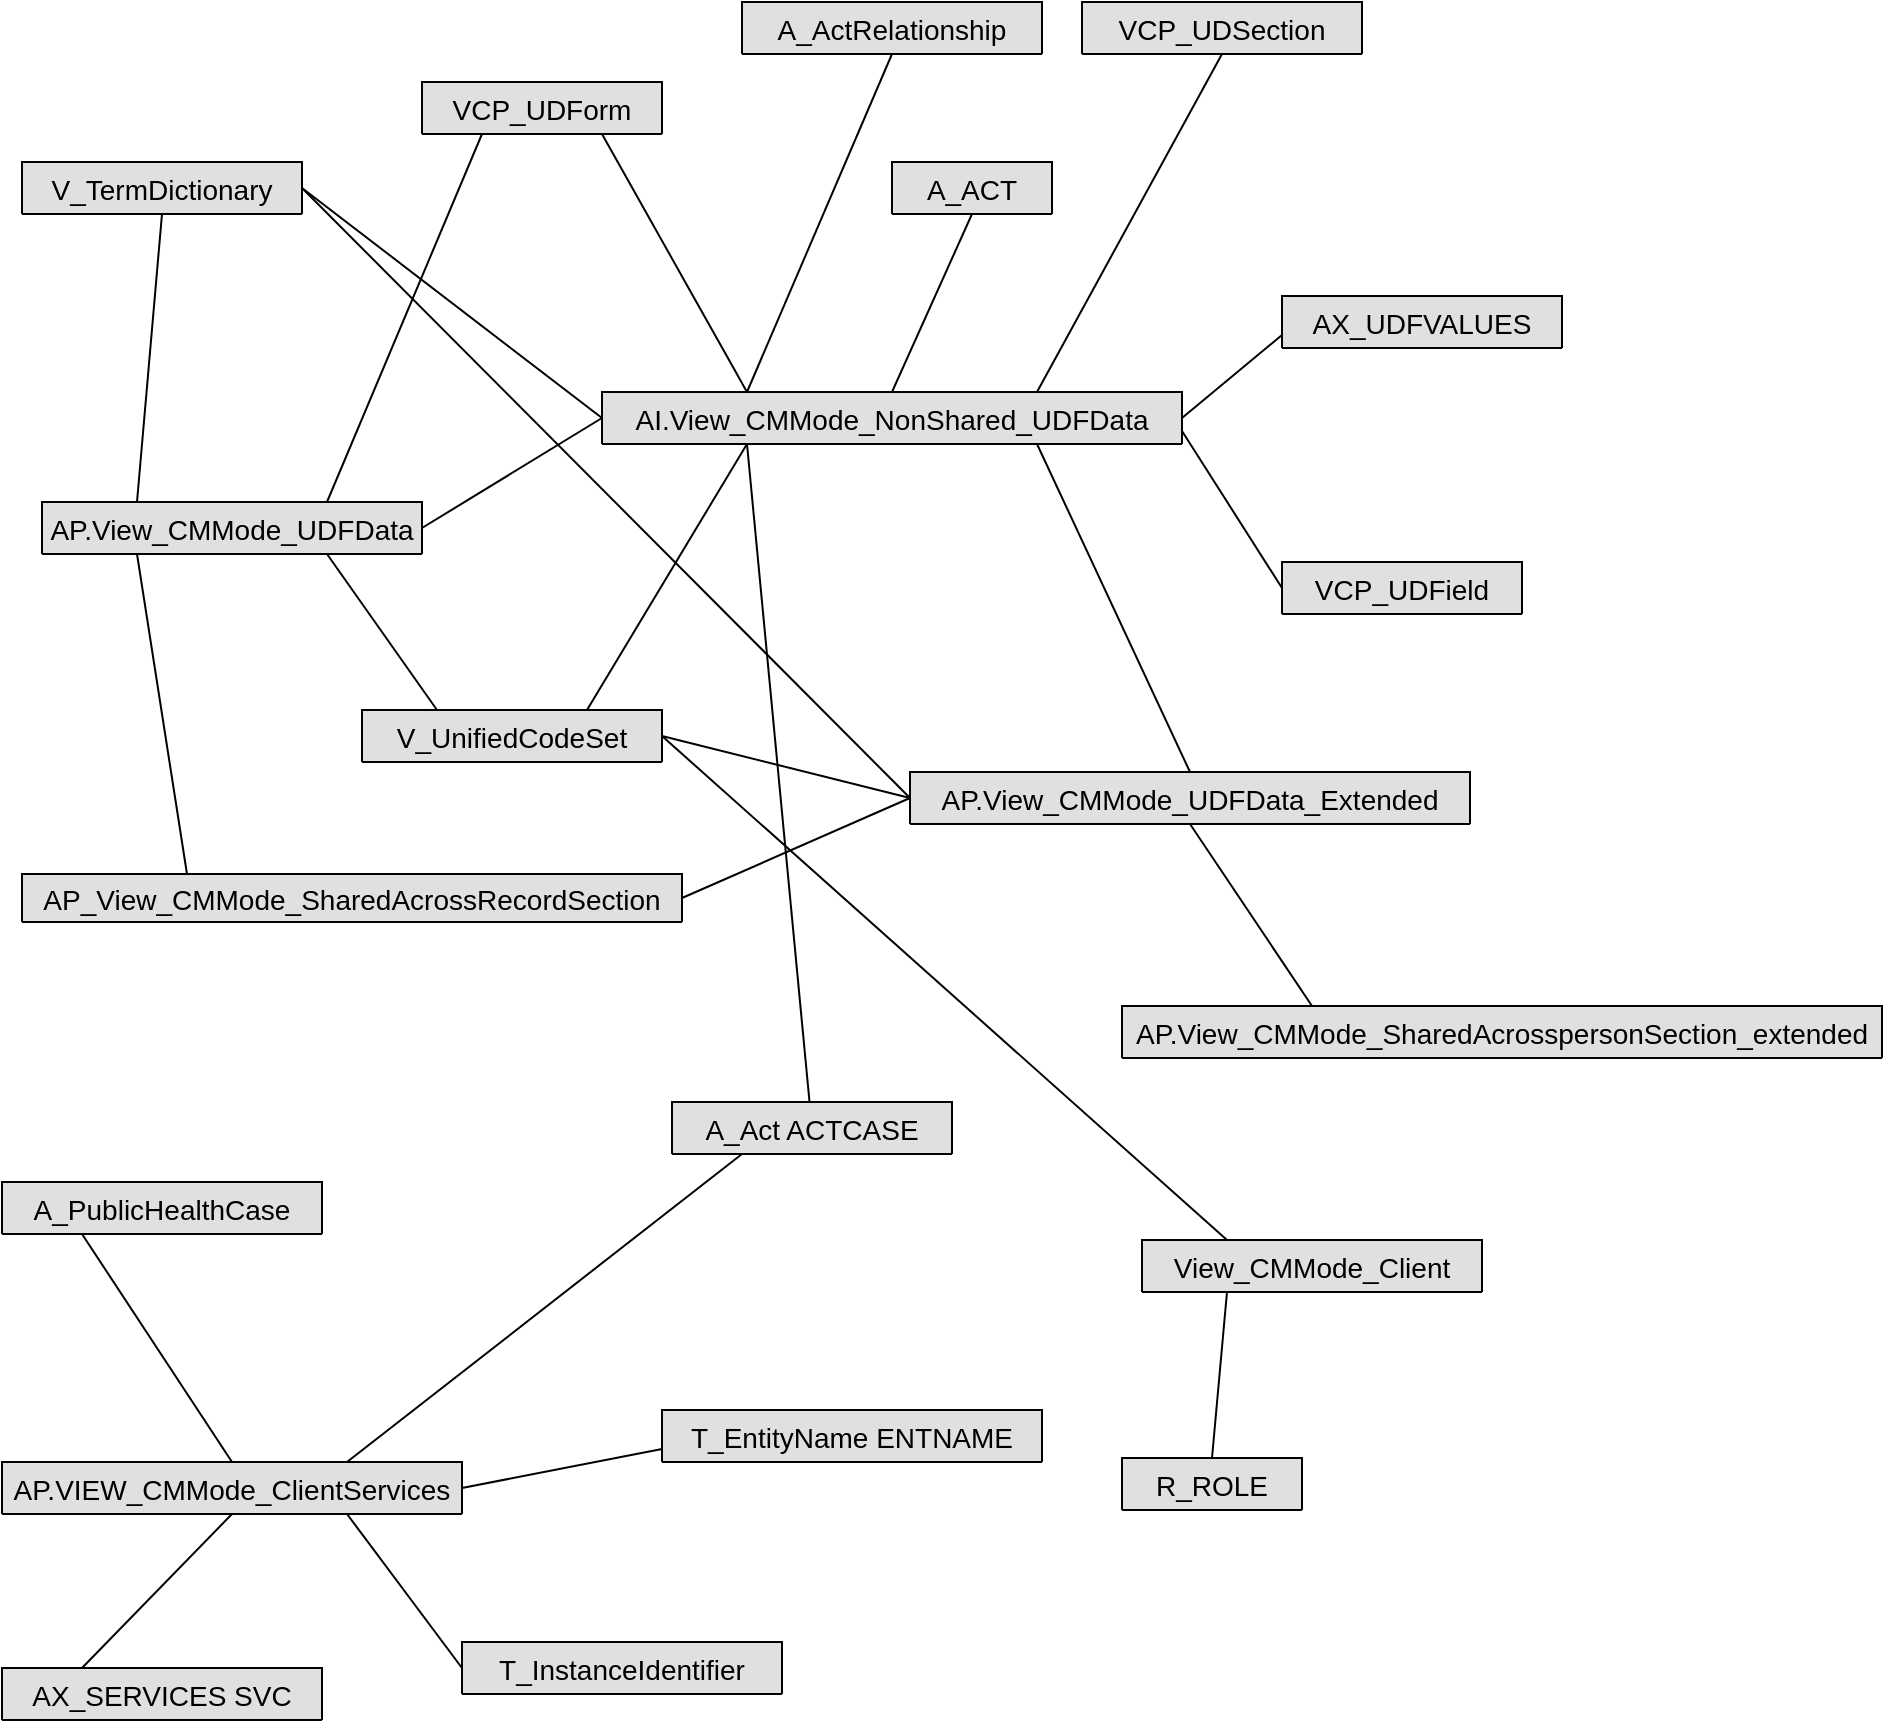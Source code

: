<mxfile pages="1" version="11.2.8" type="github"><diagram id="moMBa_WTDXisezSMcdD8" name="Page-1"><mxGraphModel dx="1092" dy="1735" grid="1" gridSize="10" guides="1" tooltips="1" connect="1" arrows="1" fold="1" page="1" pageScale="1" pageWidth="850" pageHeight="1100" math="0" shadow="0"><root><mxCell id="0"/><mxCell id="1" parent="0"/><mxCell id="i6e0QIR5T14kZbD8yKvG-7" value="AP.View_CMMode_UDFData" style="swimlane;fontStyle=0;childLayout=stackLayout;horizontal=1;startSize=26;fillColor=#e0e0e0;horizontalStack=0;resizeParent=1;resizeParentMax=0;resizeLast=0;collapsible=1;marginBottom=0;swimlaneFillColor=#ffffff;align=center;fontSize=14;" parent="1" vertex="1" collapsed="1"><mxGeometry x="40" y="130" width="190" height="26" as="geometry"><mxRectangle x="30" y="30" width="180" height="144" as="alternateBounds"/></mxGeometry></mxCell><mxCell id="i6e0QIR5T14kZbD8yKvG-8" value="uniqueId" style="shape=partialRectangle;top=0;left=0;right=0;bottom=1;align=left;verticalAlign=middle;fillColor=none;spacingLeft=34;spacingRight=4;overflow=hidden;rotatable=0;points=[[0,0.5],[1,0.5]];portConstraint=eastwest;dropTarget=0;fontStyle=5;fontSize=12;" parent="i6e0QIR5T14kZbD8yKvG-7" vertex="1"><mxGeometry y="26" width="190" height="30" as="geometry"/></mxCell><mxCell id="i6e0QIR5T14kZbD8yKvG-9" value="PK" style="shape=partialRectangle;top=0;left=0;bottom=0;fillColor=none;align=left;verticalAlign=middle;spacingLeft=4;spacingRight=4;overflow=hidden;rotatable=0;points=[];portConstraint=eastwest;part=1;fontSize=12;" parent="i6e0QIR5T14kZbD8yKvG-8" vertex="1" connectable="0"><mxGeometry width="30" height="30" as="geometry"/></mxCell><mxCell id="i6e0QIR5T14kZbD8yKvG-10" value="row 1" style="shape=partialRectangle;top=0;left=0;right=0;bottom=0;align=left;verticalAlign=top;fillColor=none;spacingLeft=34;spacingRight=4;overflow=hidden;rotatable=0;points=[[0,0.5],[1,0.5]];portConstraint=eastwest;dropTarget=0;fontSize=12;" parent="i6e0QIR5T14kZbD8yKvG-7" vertex="1"><mxGeometry y="56" width="190" height="26" as="geometry"/></mxCell><mxCell id="i6e0QIR5T14kZbD8yKvG-11" value="" style="shape=partialRectangle;top=0;left=0;bottom=0;fillColor=none;align=left;verticalAlign=top;spacingLeft=4;spacingRight=4;overflow=hidden;rotatable=0;points=[];portConstraint=eastwest;part=1;fontSize=12;" parent="i6e0QIR5T14kZbD8yKvG-10" vertex="1" connectable="0"><mxGeometry width="30" height="26" as="geometry"/></mxCell><mxCell id="i6e0QIR5T14kZbD8yKvG-12" value="row 2" style="shape=partialRectangle;top=0;left=0;right=0;bottom=0;align=left;verticalAlign=top;fillColor=none;spacingLeft=34;spacingRight=4;overflow=hidden;rotatable=0;points=[[0,0.5],[1,0.5]];portConstraint=eastwest;dropTarget=0;fontSize=12;" parent="i6e0QIR5T14kZbD8yKvG-7" vertex="1"><mxGeometry y="82" width="190" height="26" as="geometry"/></mxCell><mxCell id="i6e0QIR5T14kZbD8yKvG-13" value="" style="shape=partialRectangle;top=0;left=0;bottom=0;fillColor=none;align=left;verticalAlign=top;spacingLeft=4;spacingRight=4;overflow=hidden;rotatable=0;points=[];portConstraint=eastwest;part=1;fontSize=12;" parent="i6e0QIR5T14kZbD8yKvG-12" vertex="1" connectable="0"><mxGeometry width="30" height="26" as="geometry"/></mxCell><mxCell id="i6e0QIR5T14kZbD8yKvG-14" value="row 3" style="shape=partialRectangle;top=0;left=0;right=0;bottom=0;align=left;verticalAlign=top;fillColor=none;spacingLeft=34;spacingRight=4;overflow=hidden;rotatable=0;points=[[0,0.5],[1,0.5]];portConstraint=eastwest;dropTarget=0;fontSize=12;" parent="i6e0QIR5T14kZbD8yKvG-7" vertex="1"><mxGeometry y="108" width="190" height="26" as="geometry"/></mxCell><mxCell id="i6e0QIR5T14kZbD8yKvG-15" value="" style="shape=partialRectangle;top=0;left=0;bottom=0;fillColor=none;align=left;verticalAlign=top;spacingLeft=4;spacingRight=4;overflow=hidden;rotatable=0;points=[];portConstraint=eastwest;part=1;fontSize=12;" parent="i6e0QIR5T14kZbD8yKvG-14" vertex="1" connectable="0"><mxGeometry width="30" height="26" as="geometry"/></mxCell><mxCell id="i6e0QIR5T14kZbD8yKvG-16" value="" style="shape=partialRectangle;top=0;left=0;right=0;bottom=0;align=left;verticalAlign=top;fillColor=none;spacingLeft=34;spacingRight=4;overflow=hidden;rotatable=0;points=[[0,0.5],[1,0.5]];portConstraint=eastwest;dropTarget=0;fontSize=12;" parent="i6e0QIR5T14kZbD8yKvG-7" vertex="1"><mxGeometry y="134" width="190" height="10" as="geometry"/></mxCell><mxCell id="i6e0QIR5T14kZbD8yKvG-17" value="" style="shape=partialRectangle;top=0;left=0;bottom=0;fillColor=none;align=left;verticalAlign=top;spacingLeft=4;spacingRight=4;overflow=hidden;rotatable=0;points=[];portConstraint=eastwest;part=1;fontSize=12;" parent="i6e0QIR5T14kZbD8yKvG-16" vertex="1" connectable="0"><mxGeometry width="30" height="10" as="geometry"/></mxCell><mxCell id="i6e0QIR5T14kZbD8yKvG-18" value="AP_View_CMMode_SharedAcrossRecordSection" style="swimlane;fontStyle=0;childLayout=stackLayout;horizontal=1;startSize=26;fillColor=#e0e0e0;horizontalStack=0;resizeParent=1;resizeParentMax=0;resizeLast=0;collapsible=1;marginBottom=0;swimlaneFillColor=#ffffff;align=center;fontSize=14;" parent="1" vertex="1" collapsed="1"><mxGeometry x="30" y="316" width="330" height="24" as="geometry"><mxRectangle x="30" y="316" width="320" height="144" as="alternateBounds"/></mxGeometry></mxCell><mxCell id="i6e0QIR5T14kZbD8yKvG-19" value="uniqueId" style="shape=partialRectangle;top=0;left=0;right=0;bottom=1;align=left;verticalAlign=middle;fillColor=none;spacingLeft=34;spacingRight=4;overflow=hidden;rotatable=0;points=[[0,0.5],[1,0.5]];portConstraint=eastwest;dropTarget=0;fontStyle=5;fontSize=12;" parent="i6e0QIR5T14kZbD8yKvG-18" vertex="1"><mxGeometry y="24" width="330" height="30" as="geometry"/></mxCell><mxCell id="i6e0QIR5T14kZbD8yKvG-20" value="PK" style="shape=partialRectangle;top=0;left=0;bottom=0;fillColor=none;align=left;verticalAlign=middle;spacingLeft=4;spacingRight=4;overflow=hidden;rotatable=0;points=[];portConstraint=eastwest;part=1;fontSize=12;" parent="i6e0QIR5T14kZbD8yKvG-19" vertex="1" connectable="0"><mxGeometry width="30" height="30" as="geometry"/></mxCell><mxCell id="i6e0QIR5T14kZbD8yKvG-21" value="row 1" style="shape=partialRectangle;top=0;left=0;right=0;bottom=0;align=left;verticalAlign=top;fillColor=none;spacingLeft=34;spacingRight=4;overflow=hidden;rotatable=0;points=[[0,0.5],[1,0.5]];portConstraint=eastwest;dropTarget=0;fontSize=12;" parent="i6e0QIR5T14kZbD8yKvG-18" vertex="1"><mxGeometry y="54" width="330" height="26" as="geometry"/></mxCell><mxCell id="i6e0QIR5T14kZbD8yKvG-22" value="" style="shape=partialRectangle;top=0;left=0;bottom=0;fillColor=none;align=left;verticalAlign=top;spacingLeft=4;spacingRight=4;overflow=hidden;rotatable=0;points=[];portConstraint=eastwest;part=1;fontSize=12;" parent="i6e0QIR5T14kZbD8yKvG-21" vertex="1" connectable="0"><mxGeometry width="30" height="26" as="geometry"/></mxCell><mxCell id="i6e0QIR5T14kZbD8yKvG-23" value="row 2" style="shape=partialRectangle;top=0;left=0;right=0;bottom=0;align=left;verticalAlign=top;fillColor=none;spacingLeft=34;spacingRight=4;overflow=hidden;rotatable=0;points=[[0,0.5],[1,0.5]];portConstraint=eastwest;dropTarget=0;fontSize=12;" parent="i6e0QIR5T14kZbD8yKvG-18" vertex="1"><mxGeometry y="80" width="330" height="26" as="geometry"/></mxCell><mxCell id="i6e0QIR5T14kZbD8yKvG-24" value="" style="shape=partialRectangle;top=0;left=0;bottom=0;fillColor=none;align=left;verticalAlign=top;spacingLeft=4;spacingRight=4;overflow=hidden;rotatable=0;points=[];portConstraint=eastwest;part=1;fontSize=12;" parent="i6e0QIR5T14kZbD8yKvG-23" vertex="1" connectable="0"><mxGeometry width="30" height="26" as="geometry"/></mxCell><mxCell id="i6e0QIR5T14kZbD8yKvG-25" value="row 3" style="shape=partialRectangle;top=0;left=0;right=0;bottom=0;align=left;verticalAlign=top;fillColor=none;spacingLeft=34;spacingRight=4;overflow=hidden;rotatable=0;points=[[0,0.5],[1,0.5]];portConstraint=eastwest;dropTarget=0;fontSize=12;" parent="i6e0QIR5T14kZbD8yKvG-18" vertex="1"><mxGeometry y="106" width="330" height="26" as="geometry"/></mxCell><mxCell id="i6e0QIR5T14kZbD8yKvG-26" value="" style="shape=partialRectangle;top=0;left=0;bottom=0;fillColor=none;align=left;verticalAlign=top;spacingLeft=4;spacingRight=4;overflow=hidden;rotatable=0;points=[];portConstraint=eastwest;part=1;fontSize=12;" parent="i6e0QIR5T14kZbD8yKvG-25" vertex="1" connectable="0"><mxGeometry width="30" height="26" as="geometry"/></mxCell><mxCell id="i6e0QIR5T14kZbD8yKvG-27" value="" style="shape=partialRectangle;top=0;left=0;right=0;bottom=0;align=left;verticalAlign=top;fillColor=none;spacingLeft=34;spacingRight=4;overflow=hidden;rotatable=0;points=[[0,0.5],[1,0.5]];portConstraint=eastwest;dropTarget=0;fontSize=12;" parent="i6e0QIR5T14kZbD8yKvG-18" vertex="1"><mxGeometry y="132" width="330" height="10" as="geometry"/></mxCell><mxCell id="i6e0QIR5T14kZbD8yKvG-28" value="" style="shape=partialRectangle;top=0;left=0;bottom=0;fillColor=none;align=left;verticalAlign=top;spacingLeft=4;spacingRight=4;overflow=hidden;rotatable=0;points=[];portConstraint=eastwest;part=1;fontSize=12;" parent="i6e0QIR5T14kZbD8yKvG-27" vertex="1" connectable="0"><mxGeometry width="30" height="10" as="geometry"/></mxCell><mxCell id="i6e0QIR5T14kZbD8yKvG-29" value="" style="endArrow=none;html=1;exitX=0.25;exitY=1;exitDx=0;exitDy=0;entryX=0.25;entryY=0;entryDx=0;entryDy=0;" parent="1" source="i6e0QIR5T14kZbD8yKvG-7" target="i6e0QIR5T14kZbD8yKvG-18" edge="1"><mxGeometry width="50" height="50" relative="1" as="geometry"><mxPoint x="40" y="210" as="sourcePoint"/><mxPoint x="90" y="160" as="targetPoint"/></mxGeometry></mxCell><mxCell id="i6e0QIR5T14kZbD8yKvG-38" value="VCP_UDForm" style="swimlane;fontStyle=0;childLayout=stackLayout;horizontal=1;startSize=26;fillColor=#e0e0e0;horizontalStack=0;resizeParent=1;resizeParentMax=0;resizeLast=0;collapsible=1;marginBottom=0;swimlaneFillColor=#ffffff;align=center;fontSize=14;" parent="1" vertex="1" collapsed="1"><mxGeometry x="230" y="-80" width="120" height="26" as="geometry"><mxRectangle x="450" y="16" width="160" height="144" as="alternateBounds"/></mxGeometry></mxCell><mxCell id="i6e0QIR5T14kZbD8yKvG-39" value="uniqueId" style="shape=partialRectangle;top=0;left=0;right=0;bottom=1;align=left;verticalAlign=middle;fillColor=none;spacingLeft=34;spacingRight=4;overflow=hidden;rotatable=0;points=[[0,0.5],[1,0.5]];portConstraint=eastwest;dropTarget=0;fontStyle=5;fontSize=12;" parent="i6e0QIR5T14kZbD8yKvG-38" vertex="1"><mxGeometry y="26" width="120" height="30" as="geometry"/></mxCell><mxCell id="i6e0QIR5T14kZbD8yKvG-40" value="PK" style="shape=partialRectangle;top=0;left=0;bottom=0;fillColor=none;align=left;verticalAlign=middle;spacingLeft=4;spacingRight=4;overflow=hidden;rotatable=0;points=[];portConstraint=eastwest;part=1;fontSize=12;" parent="i6e0QIR5T14kZbD8yKvG-39" vertex="1" connectable="0"><mxGeometry width="30" height="30" as="geometry"/></mxCell><mxCell id="i6e0QIR5T14kZbD8yKvG-41" value="row 1" style="shape=partialRectangle;top=0;left=0;right=0;bottom=0;align=left;verticalAlign=top;fillColor=none;spacingLeft=34;spacingRight=4;overflow=hidden;rotatable=0;points=[[0,0.5],[1,0.5]];portConstraint=eastwest;dropTarget=0;fontSize=12;" parent="i6e0QIR5T14kZbD8yKvG-38" vertex="1"><mxGeometry y="56" width="120" height="26" as="geometry"/></mxCell><mxCell id="i6e0QIR5T14kZbD8yKvG-42" value="" style="shape=partialRectangle;top=0;left=0;bottom=0;fillColor=none;align=left;verticalAlign=top;spacingLeft=4;spacingRight=4;overflow=hidden;rotatable=0;points=[];portConstraint=eastwest;part=1;fontSize=12;" parent="i6e0QIR5T14kZbD8yKvG-41" vertex="1" connectable="0"><mxGeometry width="30" height="26" as="geometry"/></mxCell><mxCell id="i6e0QIR5T14kZbD8yKvG-43" value="row 2" style="shape=partialRectangle;top=0;left=0;right=0;bottom=0;align=left;verticalAlign=top;fillColor=none;spacingLeft=34;spacingRight=4;overflow=hidden;rotatable=0;points=[[0,0.5],[1,0.5]];portConstraint=eastwest;dropTarget=0;fontSize=12;" parent="i6e0QIR5T14kZbD8yKvG-38" vertex="1"><mxGeometry y="82" width="120" height="26" as="geometry"/></mxCell><mxCell id="i6e0QIR5T14kZbD8yKvG-44" value="" style="shape=partialRectangle;top=0;left=0;bottom=0;fillColor=none;align=left;verticalAlign=top;spacingLeft=4;spacingRight=4;overflow=hidden;rotatable=0;points=[];portConstraint=eastwest;part=1;fontSize=12;" parent="i6e0QIR5T14kZbD8yKvG-43" vertex="1" connectable="0"><mxGeometry width="30" height="26" as="geometry"/></mxCell><mxCell id="i6e0QIR5T14kZbD8yKvG-45" value="row 3" style="shape=partialRectangle;top=0;left=0;right=0;bottom=0;align=left;verticalAlign=top;fillColor=none;spacingLeft=34;spacingRight=4;overflow=hidden;rotatable=0;points=[[0,0.5],[1,0.5]];portConstraint=eastwest;dropTarget=0;fontSize=12;" parent="i6e0QIR5T14kZbD8yKvG-38" vertex="1"><mxGeometry y="108" width="120" height="26" as="geometry"/></mxCell><mxCell id="i6e0QIR5T14kZbD8yKvG-46" value="" style="shape=partialRectangle;top=0;left=0;bottom=0;fillColor=none;align=left;verticalAlign=top;spacingLeft=4;spacingRight=4;overflow=hidden;rotatable=0;points=[];portConstraint=eastwest;part=1;fontSize=12;" parent="i6e0QIR5T14kZbD8yKvG-45" vertex="1" connectable="0"><mxGeometry width="30" height="26" as="geometry"/></mxCell><mxCell id="i6e0QIR5T14kZbD8yKvG-47" value="" style="shape=partialRectangle;top=0;left=0;right=0;bottom=0;align=left;verticalAlign=top;fillColor=none;spacingLeft=34;spacingRight=4;overflow=hidden;rotatable=0;points=[[0,0.5],[1,0.5]];portConstraint=eastwest;dropTarget=0;fontSize=12;" parent="i6e0QIR5T14kZbD8yKvG-38" vertex="1"><mxGeometry y="134" width="120" height="10" as="geometry"/></mxCell><mxCell id="i6e0QIR5T14kZbD8yKvG-48" value="" style="shape=partialRectangle;top=0;left=0;bottom=0;fillColor=none;align=left;verticalAlign=top;spacingLeft=4;spacingRight=4;overflow=hidden;rotatable=0;points=[];portConstraint=eastwest;part=1;fontSize=12;" parent="i6e0QIR5T14kZbD8yKvG-47" vertex="1" connectable="0"><mxGeometry width="30" height="10" as="geometry"/></mxCell><mxCell id="i6e0QIR5T14kZbD8yKvG-50" value="V_TermDictionary" style="swimlane;fontStyle=0;childLayout=stackLayout;horizontal=1;startSize=26;fillColor=#e0e0e0;horizontalStack=0;resizeParent=1;resizeParentMax=0;resizeLast=0;collapsible=1;marginBottom=0;swimlaneFillColor=#ffffff;align=center;fontSize=14;" parent="1" vertex="1" collapsed="1"><mxGeometry x="30" y="-40" width="140" height="26" as="geometry"><mxRectangle x="380" y="29" width="160" height="144" as="alternateBounds"/></mxGeometry></mxCell><mxCell id="i6e0QIR5T14kZbD8yKvG-51" value="uniqueId" style="shape=partialRectangle;top=0;left=0;right=0;bottom=1;align=left;verticalAlign=middle;fillColor=none;spacingLeft=34;spacingRight=4;overflow=hidden;rotatable=0;points=[[0,0.5],[1,0.5]];portConstraint=eastwest;dropTarget=0;fontStyle=5;fontSize=12;" parent="i6e0QIR5T14kZbD8yKvG-50" vertex="1"><mxGeometry y="26" width="140" height="30" as="geometry"/></mxCell><mxCell id="i6e0QIR5T14kZbD8yKvG-52" value="PK" style="shape=partialRectangle;top=0;left=0;bottom=0;fillColor=none;align=left;verticalAlign=middle;spacingLeft=4;spacingRight=4;overflow=hidden;rotatable=0;points=[];portConstraint=eastwest;part=1;fontSize=12;" parent="i6e0QIR5T14kZbD8yKvG-51" vertex="1" connectable="0"><mxGeometry width="30" height="30" as="geometry"/></mxCell><mxCell id="i6e0QIR5T14kZbD8yKvG-53" value="row 1" style="shape=partialRectangle;top=0;left=0;right=0;bottom=0;align=left;verticalAlign=top;fillColor=none;spacingLeft=34;spacingRight=4;overflow=hidden;rotatable=0;points=[[0,0.5],[1,0.5]];portConstraint=eastwest;dropTarget=0;fontSize=12;" parent="i6e0QIR5T14kZbD8yKvG-50" vertex="1"><mxGeometry y="56" width="140" height="26" as="geometry"/></mxCell><mxCell id="i6e0QIR5T14kZbD8yKvG-54" value="" style="shape=partialRectangle;top=0;left=0;bottom=0;fillColor=none;align=left;verticalAlign=top;spacingLeft=4;spacingRight=4;overflow=hidden;rotatable=0;points=[];portConstraint=eastwest;part=1;fontSize=12;" parent="i6e0QIR5T14kZbD8yKvG-53" vertex="1" connectable="0"><mxGeometry width="30" height="26" as="geometry"/></mxCell><mxCell id="i6e0QIR5T14kZbD8yKvG-55" value="row 2" style="shape=partialRectangle;top=0;left=0;right=0;bottom=0;align=left;verticalAlign=top;fillColor=none;spacingLeft=34;spacingRight=4;overflow=hidden;rotatable=0;points=[[0,0.5],[1,0.5]];portConstraint=eastwest;dropTarget=0;fontSize=12;" parent="i6e0QIR5T14kZbD8yKvG-50" vertex="1"><mxGeometry y="82" width="140" height="26" as="geometry"/></mxCell><mxCell id="i6e0QIR5T14kZbD8yKvG-56" value="" style="shape=partialRectangle;top=0;left=0;bottom=0;fillColor=none;align=left;verticalAlign=top;spacingLeft=4;spacingRight=4;overflow=hidden;rotatable=0;points=[];portConstraint=eastwest;part=1;fontSize=12;" parent="i6e0QIR5T14kZbD8yKvG-55" vertex="1" connectable="0"><mxGeometry width="30" height="26" as="geometry"/></mxCell><mxCell id="i6e0QIR5T14kZbD8yKvG-57" value="row 3" style="shape=partialRectangle;top=0;left=0;right=0;bottom=0;align=left;verticalAlign=top;fillColor=none;spacingLeft=34;spacingRight=4;overflow=hidden;rotatable=0;points=[[0,0.5],[1,0.5]];portConstraint=eastwest;dropTarget=0;fontSize=12;" parent="i6e0QIR5T14kZbD8yKvG-50" vertex="1"><mxGeometry y="108" width="140" height="26" as="geometry"/></mxCell><mxCell id="i6e0QIR5T14kZbD8yKvG-58" value="" style="shape=partialRectangle;top=0;left=0;bottom=0;fillColor=none;align=left;verticalAlign=top;spacingLeft=4;spacingRight=4;overflow=hidden;rotatable=0;points=[];portConstraint=eastwest;part=1;fontSize=12;" parent="i6e0QIR5T14kZbD8yKvG-57" vertex="1" connectable="0"><mxGeometry width="30" height="26" as="geometry"/></mxCell><mxCell id="i6e0QIR5T14kZbD8yKvG-59" value="" style="shape=partialRectangle;top=0;left=0;right=0;bottom=0;align=left;verticalAlign=top;fillColor=none;spacingLeft=34;spacingRight=4;overflow=hidden;rotatable=0;points=[[0,0.5],[1,0.5]];portConstraint=eastwest;dropTarget=0;fontSize=12;" parent="i6e0QIR5T14kZbD8yKvG-50" vertex="1"><mxGeometry y="134" width="140" height="10" as="geometry"/></mxCell><mxCell id="i6e0QIR5T14kZbD8yKvG-60" value="" style="shape=partialRectangle;top=0;left=0;bottom=0;fillColor=none;align=left;verticalAlign=top;spacingLeft=4;spacingRight=4;overflow=hidden;rotatable=0;points=[];portConstraint=eastwest;part=1;fontSize=12;" parent="i6e0QIR5T14kZbD8yKvG-59" vertex="1" connectable="0"><mxGeometry width="30" height="10" as="geometry"/></mxCell><mxCell id="i6e0QIR5T14kZbD8yKvG-62" value="V_UnifiedCodeSet" style="swimlane;fontStyle=0;childLayout=stackLayout;horizontal=1;startSize=26;fillColor=#e0e0e0;horizontalStack=0;resizeParent=1;resizeParentMax=0;resizeLast=0;collapsible=1;marginBottom=0;swimlaneFillColor=#ffffff;align=center;fontSize=14;" parent="1" vertex="1" collapsed="1"><mxGeometry x="200" y="234" width="150" height="26" as="geometry"><mxRectangle x="100" y="240" width="160" height="144" as="alternateBounds"/></mxGeometry></mxCell><mxCell id="i6e0QIR5T14kZbD8yKvG-63" value="uniqueId" style="shape=partialRectangle;top=0;left=0;right=0;bottom=1;align=left;verticalAlign=middle;fillColor=none;spacingLeft=34;spacingRight=4;overflow=hidden;rotatable=0;points=[[0,0.5],[1,0.5]];portConstraint=eastwest;dropTarget=0;fontStyle=5;fontSize=12;" parent="i6e0QIR5T14kZbD8yKvG-62" vertex="1"><mxGeometry y="26" width="150" height="30" as="geometry"/></mxCell><mxCell id="i6e0QIR5T14kZbD8yKvG-64" value="PK" style="shape=partialRectangle;top=0;left=0;bottom=0;fillColor=none;align=left;verticalAlign=middle;spacingLeft=4;spacingRight=4;overflow=hidden;rotatable=0;points=[];portConstraint=eastwest;part=1;fontSize=12;" parent="i6e0QIR5T14kZbD8yKvG-63" vertex="1" connectable="0"><mxGeometry width="30" height="30" as="geometry"/></mxCell><mxCell id="i6e0QIR5T14kZbD8yKvG-65" value="row 1" style="shape=partialRectangle;top=0;left=0;right=0;bottom=0;align=left;verticalAlign=top;fillColor=none;spacingLeft=34;spacingRight=4;overflow=hidden;rotatable=0;points=[[0,0.5],[1,0.5]];portConstraint=eastwest;dropTarget=0;fontSize=12;" parent="i6e0QIR5T14kZbD8yKvG-62" vertex="1"><mxGeometry y="56" width="150" height="26" as="geometry"/></mxCell><mxCell id="i6e0QIR5T14kZbD8yKvG-66" value="" style="shape=partialRectangle;top=0;left=0;bottom=0;fillColor=none;align=left;verticalAlign=top;spacingLeft=4;spacingRight=4;overflow=hidden;rotatable=0;points=[];portConstraint=eastwest;part=1;fontSize=12;" parent="i6e0QIR5T14kZbD8yKvG-65" vertex="1" connectable="0"><mxGeometry width="30" height="26" as="geometry"/></mxCell><mxCell id="i6e0QIR5T14kZbD8yKvG-67" value="row 2" style="shape=partialRectangle;top=0;left=0;right=0;bottom=0;align=left;verticalAlign=top;fillColor=none;spacingLeft=34;spacingRight=4;overflow=hidden;rotatable=0;points=[[0,0.5],[1,0.5]];portConstraint=eastwest;dropTarget=0;fontSize=12;" parent="i6e0QIR5T14kZbD8yKvG-62" vertex="1"><mxGeometry y="82" width="150" height="26" as="geometry"/></mxCell><mxCell id="i6e0QIR5T14kZbD8yKvG-68" value="" style="shape=partialRectangle;top=0;left=0;bottom=0;fillColor=none;align=left;verticalAlign=top;spacingLeft=4;spacingRight=4;overflow=hidden;rotatable=0;points=[];portConstraint=eastwest;part=1;fontSize=12;" parent="i6e0QIR5T14kZbD8yKvG-67" vertex="1" connectable="0"><mxGeometry width="30" height="26" as="geometry"/></mxCell><mxCell id="i6e0QIR5T14kZbD8yKvG-69" value="row 3" style="shape=partialRectangle;top=0;left=0;right=0;bottom=0;align=left;verticalAlign=top;fillColor=none;spacingLeft=34;spacingRight=4;overflow=hidden;rotatable=0;points=[[0,0.5],[1,0.5]];portConstraint=eastwest;dropTarget=0;fontSize=12;" parent="i6e0QIR5T14kZbD8yKvG-62" vertex="1"><mxGeometry y="108" width="150" height="26" as="geometry"/></mxCell><mxCell id="i6e0QIR5T14kZbD8yKvG-70" value="" style="shape=partialRectangle;top=0;left=0;bottom=0;fillColor=none;align=left;verticalAlign=top;spacingLeft=4;spacingRight=4;overflow=hidden;rotatable=0;points=[];portConstraint=eastwest;part=1;fontSize=12;" parent="i6e0QIR5T14kZbD8yKvG-69" vertex="1" connectable="0"><mxGeometry width="30" height="26" as="geometry"/></mxCell><mxCell id="i6e0QIR5T14kZbD8yKvG-71" value="" style="shape=partialRectangle;top=0;left=0;right=0;bottom=0;align=left;verticalAlign=top;fillColor=none;spacingLeft=34;spacingRight=4;overflow=hidden;rotatable=0;points=[[0,0.5],[1,0.5]];portConstraint=eastwest;dropTarget=0;fontSize=12;" parent="i6e0QIR5T14kZbD8yKvG-62" vertex="1"><mxGeometry y="134" width="150" height="10" as="geometry"/></mxCell><mxCell id="i6e0QIR5T14kZbD8yKvG-72" value="" style="shape=partialRectangle;top=0;left=0;bottom=0;fillColor=none;align=left;verticalAlign=top;spacingLeft=4;spacingRight=4;overflow=hidden;rotatable=0;points=[];portConstraint=eastwest;part=1;fontSize=12;" parent="i6e0QIR5T14kZbD8yKvG-71" vertex="1" connectable="0"><mxGeometry width="30" height="10" as="geometry"/></mxCell><mxCell id="i6e0QIR5T14kZbD8yKvG-73" value="" style="endArrow=none;html=1;entryX=0.75;entryY=1;entryDx=0;entryDy=0;exitX=0.25;exitY=0;exitDx=0;exitDy=0;" parent="1" source="i6e0QIR5T14kZbD8yKvG-62" target="i6e0QIR5T14kZbD8yKvG-7" edge="1"><mxGeometry width="50" height="50" relative="1" as="geometry"><mxPoint x="10" y="140" as="sourcePoint"/><mxPoint x="60" y="90" as="targetPoint"/></mxGeometry></mxCell><mxCell id="i6e0QIR5T14kZbD8yKvG-74" value="AI.View_CMMode_NonShared_UDFData" style="swimlane;fontStyle=0;childLayout=stackLayout;horizontal=1;startSize=26;fillColor=#e0e0e0;horizontalStack=0;resizeParent=1;resizeParentMax=0;resizeLast=0;collapsible=1;marginBottom=0;swimlaneFillColor=#ffffff;align=center;fontSize=14;" parent="1" vertex="1" collapsed="1"><mxGeometry x="320" y="75" width="290" height="26" as="geometry"><mxRectangle x="530" y="33" width="280" height="144" as="alternateBounds"/></mxGeometry></mxCell><mxCell id="i6e0QIR5T14kZbD8yKvG-75" value="uniqueId" style="shape=partialRectangle;top=0;left=0;right=0;bottom=1;align=left;verticalAlign=middle;fillColor=none;spacingLeft=34;spacingRight=4;overflow=hidden;rotatable=0;points=[[0,0.5],[1,0.5]];portConstraint=eastwest;dropTarget=0;fontStyle=5;fontSize=12;" parent="i6e0QIR5T14kZbD8yKvG-74" vertex="1"><mxGeometry y="26" width="290" height="30" as="geometry"/></mxCell><mxCell id="i6e0QIR5T14kZbD8yKvG-76" value="PK" style="shape=partialRectangle;top=0;left=0;bottom=0;fillColor=none;align=left;verticalAlign=middle;spacingLeft=4;spacingRight=4;overflow=hidden;rotatable=0;points=[];portConstraint=eastwest;part=1;fontSize=12;" parent="i6e0QIR5T14kZbD8yKvG-75" vertex="1" connectable="0"><mxGeometry width="30" height="30" as="geometry"/></mxCell><mxCell id="i6e0QIR5T14kZbD8yKvG-77" value="row 1" style="shape=partialRectangle;top=0;left=0;right=0;bottom=0;align=left;verticalAlign=top;fillColor=none;spacingLeft=34;spacingRight=4;overflow=hidden;rotatable=0;points=[[0,0.5],[1,0.5]];portConstraint=eastwest;dropTarget=0;fontSize=12;" parent="i6e0QIR5T14kZbD8yKvG-74" vertex="1"><mxGeometry y="56" width="290" height="26" as="geometry"/></mxCell><mxCell id="i6e0QIR5T14kZbD8yKvG-78" value="" style="shape=partialRectangle;top=0;left=0;bottom=0;fillColor=none;align=left;verticalAlign=top;spacingLeft=4;spacingRight=4;overflow=hidden;rotatable=0;points=[];portConstraint=eastwest;part=1;fontSize=12;" parent="i6e0QIR5T14kZbD8yKvG-77" vertex="1" connectable="0"><mxGeometry width="30" height="26" as="geometry"/></mxCell><mxCell id="i6e0QIR5T14kZbD8yKvG-79" value="row 2" style="shape=partialRectangle;top=0;left=0;right=0;bottom=0;align=left;verticalAlign=top;fillColor=none;spacingLeft=34;spacingRight=4;overflow=hidden;rotatable=0;points=[[0,0.5],[1,0.5]];portConstraint=eastwest;dropTarget=0;fontSize=12;" parent="i6e0QIR5T14kZbD8yKvG-74" vertex="1"><mxGeometry y="82" width="290" height="26" as="geometry"/></mxCell><mxCell id="i6e0QIR5T14kZbD8yKvG-80" value="" style="shape=partialRectangle;top=0;left=0;bottom=0;fillColor=none;align=left;verticalAlign=top;spacingLeft=4;spacingRight=4;overflow=hidden;rotatable=0;points=[];portConstraint=eastwest;part=1;fontSize=12;" parent="i6e0QIR5T14kZbD8yKvG-79" vertex="1" connectable="0"><mxGeometry width="30" height="26" as="geometry"/></mxCell><mxCell id="i6e0QIR5T14kZbD8yKvG-81" value="row 3" style="shape=partialRectangle;top=0;left=0;right=0;bottom=0;align=left;verticalAlign=top;fillColor=none;spacingLeft=34;spacingRight=4;overflow=hidden;rotatable=0;points=[[0,0.5],[1,0.5]];portConstraint=eastwest;dropTarget=0;fontSize=12;" parent="i6e0QIR5T14kZbD8yKvG-74" vertex="1"><mxGeometry y="108" width="290" height="26" as="geometry"/></mxCell><mxCell id="i6e0QIR5T14kZbD8yKvG-82" value="" style="shape=partialRectangle;top=0;left=0;bottom=0;fillColor=none;align=left;verticalAlign=top;spacingLeft=4;spacingRight=4;overflow=hidden;rotatable=0;points=[];portConstraint=eastwest;part=1;fontSize=12;" parent="i6e0QIR5T14kZbD8yKvG-81" vertex="1" connectable="0"><mxGeometry width="30" height="26" as="geometry"/></mxCell><mxCell id="i6e0QIR5T14kZbD8yKvG-83" value="" style="shape=partialRectangle;top=0;left=0;right=0;bottom=0;align=left;verticalAlign=top;fillColor=none;spacingLeft=34;spacingRight=4;overflow=hidden;rotatable=0;points=[[0,0.5],[1,0.5]];portConstraint=eastwest;dropTarget=0;fontSize=12;" parent="i6e0QIR5T14kZbD8yKvG-74" vertex="1"><mxGeometry y="134" width="290" height="10" as="geometry"/></mxCell><mxCell id="i6e0QIR5T14kZbD8yKvG-84" value="" style="shape=partialRectangle;top=0;left=0;bottom=0;fillColor=none;align=left;verticalAlign=top;spacingLeft=4;spacingRight=4;overflow=hidden;rotatable=0;points=[];portConstraint=eastwest;part=1;fontSize=12;" parent="i6e0QIR5T14kZbD8yKvG-83" vertex="1" connectable="0"><mxGeometry width="30" height="10" as="geometry"/></mxCell><mxCell id="i6e0QIR5T14kZbD8yKvG-85" value="" style="endArrow=none;html=1;exitX=1;exitY=0.5;exitDx=0;exitDy=0;entryX=0;entryY=0.5;entryDx=0;entryDy=0;" parent="1" source="i6e0QIR5T14kZbD8yKvG-7" target="i6e0QIR5T14kZbD8yKvG-74" edge="1"><mxGeometry width="50" height="50" relative="1" as="geometry"><mxPoint x="380" y="290" as="sourcePoint"/><mxPoint x="430" y="240" as="targetPoint"/></mxGeometry></mxCell><mxCell id="i6e0QIR5T14kZbD8yKvG-87" value="" style="endArrow=none;html=1;entryX=0.5;entryY=1;entryDx=0;entryDy=0;exitX=0.25;exitY=0;exitDx=0;exitDy=0;" parent="1" source="i6e0QIR5T14kZbD8yKvG-7" target="i6e0QIR5T14kZbD8yKvG-50" edge="1"><mxGeometry width="50" height="50" relative="1" as="geometry"><mxPoint x="50" y="140" as="sourcePoint"/><mxPoint x="100" y="90" as="targetPoint"/></mxGeometry></mxCell><mxCell id="i6e0QIR5T14kZbD8yKvG-88" value="" style="endArrow=none;html=1;entryX=0.25;entryY=1;entryDx=0;entryDy=0;exitX=0.75;exitY=0;exitDx=0;exitDy=0;" parent="1" source="i6e0QIR5T14kZbD8yKvG-7" target="i6e0QIR5T14kZbD8yKvG-38" edge="1"><mxGeometry width="50" height="50" relative="1" as="geometry"><mxPoint x="190" y="140" as="sourcePoint"/><mxPoint x="240" y="90" as="targetPoint"/></mxGeometry></mxCell><mxCell id="i6e0QIR5T14kZbD8yKvG-89" value="AP.View_CMMode_UDFData_Extended" style="swimlane;fontStyle=0;childLayout=stackLayout;horizontal=1;startSize=26;fillColor=#e0e0e0;horizontalStack=0;resizeParent=1;resizeParentMax=0;resizeLast=0;collapsible=1;marginBottom=0;swimlaneFillColor=#ffffff;align=center;fontSize=14;" parent="1" vertex="1" collapsed="1"><mxGeometry x="474" y="265" width="280" height="26" as="geometry"><mxRectangle x="510" y="247" width="260" height="144" as="alternateBounds"/></mxGeometry></mxCell><mxCell id="i6e0QIR5T14kZbD8yKvG-90" value="uniqueId" style="shape=partialRectangle;top=0;left=0;right=0;bottom=1;align=left;verticalAlign=middle;fillColor=none;spacingLeft=34;spacingRight=4;overflow=hidden;rotatable=0;points=[[0,0.5],[1,0.5]];portConstraint=eastwest;dropTarget=0;fontStyle=5;fontSize=12;" parent="i6e0QIR5T14kZbD8yKvG-89" vertex="1"><mxGeometry y="26" width="280" height="30" as="geometry"/></mxCell><mxCell id="i6e0QIR5T14kZbD8yKvG-91" value="PK" style="shape=partialRectangle;top=0;left=0;bottom=0;fillColor=none;align=left;verticalAlign=middle;spacingLeft=4;spacingRight=4;overflow=hidden;rotatable=0;points=[];portConstraint=eastwest;part=1;fontSize=12;" parent="i6e0QIR5T14kZbD8yKvG-90" vertex="1" connectable="0"><mxGeometry width="30" height="30" as="geometry"/></mxCell><mxCell id="i6e0QIR5T14kZbD8yKvG-92" value="row 1" style="shape=partialRectangle;top=0;left=0;right=0;bottom=0;align=left;verticalAlign=top;fillColor=none;spacingLeft=34;spacingRight=4;overflow=hidden;rotatable=0;points=[[0,0.5],[1,0.5]];portConstraint=eastwest;dropTarget=0;fontSize=12;" parent="i6e0QIR5T14kZbD8yKvG-89" vertex="1"><mxGeometry y="56" width="280" height="26" as="geometry"/></mxCell><mxCell id="i6e0QIR5T14kZbD8yKvG-93" value="" style="shape=partialRectangle;top=0;left=0;bottom=0;fillColor=none;align=left;verticalAlign=top;spacingLeft=4;spacingRight=4;overflow=hidden;rotatable=0;points=[];portConstraint=eastwest;part=1;fontSize=12;" parent="i6e0QIR5T14kZbD8yKvG-92" vertex="1" connectable="0"><mxGeometry width="30" height="26" as="geometry"/></mxCell><mxCell id="i6e0QIR5T14kZbD8yKvG-94" value="row 2" style="shape=partialRectangle;top=0;left=0;right=0;bottom=0;align=left;verticalAlign=top;fillColor=none;spacingLeft=34;spacingRight=4;overflow=hidden;rotatable=0;points=[[0,0.5],[1,0.5]];portConstraint=eastwest;dropTarget=0;fontSize=12;" parent="i6e0QIR5T14kZbD8yKvG-89" vertex="1"><mxGeometry y="82" width="280" height="26" as="geometry"/></mxCell><mxCell id="i6e0QIR5T14kZbD8yKvG-95" value="" style="shape=partialRectangle;top=0;left=0;bottom=0;fillColor=none;align=left;verticalAlign=top;spacingLeft=4;spacingRight=4;overflow=hidden;rotatable=0;points=[];portConstraint=eastwest;part=1;fontSize=12;" parent="i6e0QIR5T14kZbD8yKvG-94" vertex="1" connectable="0"><mxGeometry width="30" height="26" as="geometry"/></mxCell><mxCell id="i6e0QIR5T14kZbD8yKvG-96" value="row 3" style="shape=partialRectangle;top=0;left=0;right=0;bottom=0;align=left;verticalAlign=top;fillColor=none;spacingLeft=34;spacingRight=4;overflow=hidden;rotatable=0;points=[[0,0.5],[1,0.5]];portConstraint=eastwest;dropTarget=0;fontSize=12;" parent="i6e0QIR5T14kZbD8yKvG-89" vertex="1"><mxGeometry y="108" width="280" height="26" as="geometry"/></mxCell><mxCell id="i6e0QIR5T14kZbD8yKvG-97" value="" style="shape=partialRectangle;top=0;left=0;bottom=0;fillColor=none;align=left;verticalAlign=top;spacingLeft=4;spacingRight=4;overflow=hidden;rotatable=0;points=[];portConstraint=eastwest;part=1;fontSize=12;" parent="i6e0QIR5T14kZbD8yKvG-96" vertex="1" connectable="0"><mxGeometry width="30" height="26" as="geometry"/></mxCell><mxCell id="i6e0QIR5T14kZbD8yKvG-98" value="" style="shape=partialRectangle;top=0;left=0;right=0;bottom=0;align=left;verticalAlign=top;fillColor=none;spacingLeft=34;spacingRight=4;overflow=hidden;rotatable=0;points=[[0,0.5],[1,0.5]];portConstraint=eastwest;dropTarget=0;fontSize=12;" parent="i6e0QIR5T14kZbD8yKvG-89" vertex="1"><mxGeometry y="134" width="280" height="10" as="geometry"/></mxCell><mxCell id="i6e0QIR5T14kZbD8yKvG-99" value="" style="shape=partialRectangle;top=0;left=0;bottom=0;fillColor=none;align=left;verticalAlign=top;spacingLeft=4;spacingRight=4;overflow=hidden;rotatable=0;points=[];portConstraint=eastwest;part=1;fontSize=12;" parent="i6e0QIR5T14kZbD8yKvG-98" vertex="1" connectable="0"><mxGeometry width="30" height="10" as="geometry"/></mxCell><mxCell id="i6e0QIR5T14kZbD8yKvG-100" value="" style="endArrow=none;html=1;exitX=0.75;exitY=1;exitDx=0;exitDy=0;entryX=0.5;entryY=0;entryDx=0;entryDy=0;" parent="1" source="i6e0QIR5T14kZbD8yKvG-74" target="i6e0QIR5T14kZbD8yKvG-89" edge="1"><mxGeometry width="50" height="50" relative="1" as="geometry"><mxPoint x="630" y="290" as="sourcePoint"/><mxPoint x="680" y="240" as="targetPoint"/></mxGeometry></mxCell><mxCell id="i6e0QIR5T14kZbD8yKvG-101" value="" style="endArrow=none;html=1;exitX=1;exitY=0.5;exitDx=0;exitDy=0;entryX=0;entryY=0.5;entryDx=0;entryDy=0;" parent="1" source="i6e0QIR5T14kZbD8yKvG-18" target="i6e0QIR5T14kZbD8yKvG-89" edge="1"><mxGeometry width="50" height="50" relative="1" as="geometry"><mxPoint x="390" y="410" as="sourcePoint"/><mxPoint x="480" y="340" as="targetPoint"/></mxGeometry></mxCell><mxCell id="i6e0QIR5T14kZbD8yKvG-102" value="" style="endArrow=none;html=1;exitX=1;exitY=0.5;exitDx=0;exitDy=0;" parent="1" source="i6e0QIR5T14kZbD8yKvG-62" edge="1"><mxGeometry width="50" height="50" relative="1" as="geometry"><mxPoint x="380" y="230" as="sourcePoint"/><mxPoint x="474" y="278" as="targetPoint"/></mxGeometry></mxCell><mxCell id="i6e0QIR5T14kZbD8yKvG-103" value="" style="endArrow=none;html=1;exitX=1;exitY=0.5;exitDx=0;exitDy=0;entryX=0;entryY=0.5;entryDx=0;entryDy=0;" parent="1" source="i6e0QIR5T14kZbD8yKvG-50" target="i6e0QIR5T14kZbD8yKvG-89" edge="1"><mxGeometry width="50" height="50" relative="1" as="geometry"><mxPoint x="400" y="250" as="sourcePoint"/><mxPoint x="450" y="200" as="targetPoint"/></mxGeometry></mxCell><mxCell id="i6e0QIR5T14kZbD8yKvG-104" value="AP.View_CMMode_SharedAcrosspersonSection_extended" style="swimlane;fontStyle=0;childLayout=stackLayout;horizontal=1;startSize=26;fillColor=#e0e0e0;horizontalStack=0;resizeParent=1;resizeParentMax=0;resizeLast=0;collapsible=1;marginBottom=0;swimlaneFillColor=#ffffff;align=center;fontSize=14;" parent="1" vertex="1" collapsed="1"><mxGeometry x="580" y="382" width="380" height="26" as="geometry"><mxRectangle x="580" y="382" width="370" height="144" as="alternateBounds"/></mxGeometry></mxCell><mxCell id="i6e0QIR5T14kZbD8yKvG-105" value="uniqueId" style="shape=partialRectangle;top=0;left=0;right=0;bottom=1;align=left;verticalAlign=middle;fillColor=none;spacingLeft=34;spacingRight=4;overflow=hidden;rotatable=0;points=[[0,0.5],[1,0.5]];portConstraint=eastwest;dropTarget=0;fontStyle=5;fontSize=12;" parent="i6e0QIR5T14kZbD8yKvG-104" vertex="1"><mxGeometry y="26" width="380" height="30" as="geometry"/></mxCell><mxCell id="i6e0QIR5T14kZbD8yKvG-106" value="PK" style="shape=partialRectangle;top=0;left=0;bottom=0;fillColor=none;align=left;verticalAlign=middle;spacingLeft=4;spacingRight=4;overflow=hidden;rotatable=0;points=[];portConstraint=eastwest;part=1;fontSize=12;" parent="i6e0QIR5T14kZbD8yKvG-105" vertex="1" connectable="0"><mxGeometry width="30" height="30" as="geometry"/></mxCell><mxCell id="i6e0QIR5T14kZbD8yKvG-107" value="row 1" style="shape=partialRectangle;top=0;left=0;right=0;bottom=0;align=left;verticalAlign=top;fillColor=none;spacingLeft=34;spacingRight=4;overflow=hidden;rotatable=0;points=[[0,0.5],[1,0.5]];portConstraint=eastwest;dropTarget=0;fontSize=12;" parent="i6e0QIR5T14kZbD8yKvG-104" vertex="1"><mxGeometry y="56" width="380" height="26" as="geometry"/></mxCell><mxCell id="i6e0QIR5T14kZbD8yKvG-108" value="" style="shape=partialRectangle;top=0;left=0;bottom=0;fillColor=none;align=left;verticalAlign=top;spacingLeft=4;spacingRight=4;overflow=hidden;rotatable=0;points=[];portConstraint=eastwest;part=1;fontSize=12;" parent="i6e0QIR5T14kZbD8yKvG-107" vertex="1" connectable="0"><mxGeometry width="30" height="26" as="geometry"/></mxCell><mxCell id="i6e0QIR5T14kZbD8yKvG-109" value="row 2" style="shape=partialRectangle;top=0;left=0;right=0;bottom=0;align=left;verticalAlign=top;fillColor=none;spacingLeft=34;spacingRight=4;overflow=hidden;rotatable=0;points=[[0,0.5],[1,0.5]];portConstraint=eastwest;dropTarget=0;fontSize=12;" parent="i6e0QIR5T14kZbD8yKvG-104" vertex="1"><mxGeometry y="82" width="380" height="26" as="geometry"/></mxCell><mxCell id="i6e0QIR5T14kZbD8yKvG-110" value="" style="shape=partialRectangle;top=0;left=0;bottom=0;fillColor=none;align=left;verticalAlign=top;spacingLeft=4;spacingRight=4;overflow=hidden;rotatable=0;points=[];portConstraint=eastwest;part=1;fontSize=12;" parent="i6e0QIR5T14kZbD8yKvG-109" vertex="1" connectable="0"><mxGeometry width="30" height="26" as="geometry"/></mxCell><mxCell id="i6e0QIR5T14kZbD8yKvG-111" value="row 3" style="shape=partialRectangle;top=0;left=0;right=0;bottom=0;align=left;verticalAlign=top;fillColor=none;spacingLeft=34;spacingRight=4;overflow=hidden;rotatable=0;points=[[0,0.5],[1,0.5]];portConstraint=eastwest;dropTarget=0;fontSize=12;" parent="i6e0QIR5T14kZbD8yKvG-104" vertex="1"><mxGeometry y="108" width="380" height="26" as="geometry"/></mxCell><mxCell id="i6e0QIR5T14kZbD8yKvG-112" value="" style="shape=partialRectangle;top=0;left=0;bottom=0;fillColor=none;align=left;verticalAlign=top;spacingLeft=4;spacingRight=4;overflow=hidden;rotatable=0;points=[];portConstraint=eastwest;part=1;fontSize=12;" parent="i6e0QIR5T14kZbD8yKvG-111" vertex="1" connectable="0"><mxGeometry width="30" height="26" as="geometry"/></mxCell><mxCell id="i6e0QIR5T14kZbD8yKvG-113" value="" style="shape=partialRectangle;top=0;left=0;right=0;bottom=0;align=left;verticalAlign=top;fillColor=none;spacingLeft=34;spacingRight=4;overflow=hidden;rotatable=0;points=[[0,0.5],[1,0.5]];portConstraint=eastwest;dropTarget=0;fontSize=12;" parent="i6e0QIR5T14kZbD8yKvG-104" vertex="1"><mxGeometry y="134" width="380" height="10" as="geometry"/></mxCell><mxCell id="i6e0QIR5T14kZbD8yKvG-114" value="" style="shape=partialRectangle;top=0;left=0;bottom=0;fillColor=none;align=left;verticalAlign=top;spacingLeft=4;spacingRight=4;overflow=hidden;rotatable=0;points=[];portConstraint=eastwest;part=1;fontSize=12;" parent="i6e0QIR5T14kZbD8yKvG-113" vertex="1" connectable="0"><mxGeometry width="30" height="10" as="geometry"/></mxCell><mxCell id="i6e0QIR5T14kZbD8yKvG-115" value="" style="endArrow=none;html=1;entryX=0.5;entryY=1;entryDx=0;entryDy=0;exitX=0.25;exitY=0;exitDx=0;exitDy=0;" parent="1" source="i6e0QIR5T14kZbD8yKvG-104" target="i6e0QIR5T14kZbD8yKvG-89" edge="1"><mxGeometry width="50" height="50" relative="1" as="geometry"><mxPoint x="410" y="400" as="sourcePoint"/><mxPoint x="460" y="350" as="targetPoint"/></mxGeometry></mxCell><mxCell id="i6e0QIR5T14kZbD8yKvG-116" value="AP.VIEW_CMMode_ClientServices" style="swimlane;fontStyle=0;childLayout=stackLayout;horizontal=1;startSize=26;fillColor=#e0e0e0;horizontalStack=0;resizeParent=1;resizeParentMax=0;resizeLast=0;collapsible=1;marginBottom=0;swimlaneFillColor=#ffffff;align=center;fontSize=14;" parent="1" vertex="1" collapsed="1"><mxGeometry x="20" y="610" width="230" height="26" as="geometry"><mxRectangle x="690" y="-30" width="230" height="144" as="alternateBounds"/></mxGeometry></mxCell><mxCell id="i6e0QIR5T14kZbD8yKvG-117" value="uniqueId" style="shape=partialRectangle;top=0;left=0;right=0;bottom=1;align=left;verticalAlign=middle;fillColor=none;spacingLeft=34;spacingRight=4;overflow=hidden;rotatable=0;points=[[0,0.5],[1,0.5]];portConstraint=eastwest;dropTarget=0;fontStyle=5;fontSize=12;" parent="i6e0QIR5T14kZbD8yKvG-116" vertex="1"><mxGeometry y="26" width="230" height="30" as="geometry"/></mxCell><mxCell id="i6e0QIR5T14kZbD8yKvG-118" value="PK" style="shape=partialRectangle;top=0;left=0;bottom=0;fillColor=none;align=left;verticalAlign=middle;spacingLeft=4;spacingRight=4;overflow=hidden;rotatable=0;points=[];portConstraint=eastwest;part=1;fontSize=12;" parent="i6e0QIR5T14kZbD8yKvG-117" vertex="1" connectable="0"><mxGeometry width="30" height="30" as="geometry"/></mxCell><mxCell id="i6e0QIR5T14kZbD8yKvG-119" value="row 1" style="shape=partialRectangle;top=0;left=0;right=0;bottom=0;align=left;verticalAlign=top;fillColor=none;spacingLeft=34;spacingRight=4;overflow=hidden;rotatable=0;points=[[0,0.5],[1,0.5]];portConstraint=eastwest;dropTarget=0;fontSize=12;" parent="i6e0QIR5T14kZbD8yKvG-116" vertex="1"><mxGeometry y="56" width="230" height="26" as="geometry"/></mxCell><mxCell id="i6e0QIR5T14kZbD8yKvG-120" value="" style="shape=partialRectangle;top=0;left=0;bottom=0;fillColor=none;align=left;verticalAlign=top;spacingLeft=4;spacingRight=4;overflow=hidden;rotatable=0;points=[];portConstraint=eastwest;part=1;fontSize=12;" parent="i6e0QIR5T14kZbD8yKvG-119" vertex="1" connectable="0"><mxGeometry width="30" height="26" as="geometry"/></mxCell><mxCell id="i6e0QIR5T14kZbD8yKvG-121" value="row 2" style="shape=partialRectangle;top=0;left=0;right=0;bottom=0;align=left;verticalAlign=top;fillColor=none;spacingLeft=34;spacingRight=4;overflow=hidden;rotatable=0;points=[[0,0.5],[1,0.5]];portConstraint=eastwest;dropTarget=0;fontSize=12;" parent="i6e0QIR5T14kZbD8yKvG-116" vertex="1"><mxGeometry y="82" width="230" height="26" as="geometry"/></mxCell><mxCell id="i6e0QIR5T14kZbD8yKvG-122" value="" style="shape=partialRectangle;top=0;left=0;bottom=0;fillColor=none;align=left;verticalAlign=top;spacingLeft=4;spacingRight=4;overflow=hidden;rotatable=0;points=[];portConstraint=eastwest;part=1;fontSize=12;" parent="i6e0QIR5T14kZbD8yKvG-121" vertex="1" connectable="0"><mxGeometry width="30" height="26" as="geometry"/></mxCell><mxCell id="i6e0QIR5T14kZbD8yKvG-123" value="row 3" style="shape=partialRectangle;top=0;left=0;right=0;bottom=0;align=left;verticalAlign=top;fillColor=none;spacingLeft=34;spacingRight=4;overflow=hidden;rotatable=0;points=[[0,0.5],[1,0.5]];portConstraint=eastwest;dropTarget=0;fontSize=12;" parent="i6e0QIR5T14kZbD8yKvG-116" vertex="1"><mxGeometry y="108" width="230" height="26" as="geometry"/></mxCell><mxCell id="i6e0QIR5T14kZbD8yKvG-124" value="" style="shape=partialRectangle;top=0;left=0;bottom=0;fillColor=none;align=left;verticalAlign=top;spacingLeft=4;spacingRight=4;overflow=hidden;rotatable=0;points=[];portConstraint=eastwest;part=1;fontSize=12;" parent="i6e0QIR5T14kZbD8yKvG-123" vertex="1" connectable="0"><mxGeometry width="30" height="26" as="geometry"/></mxCell><mxCell id="i6e0QIR5T14kZbD8yKvG-125" value="" style="shape=partialRectangle;top=0;left=0;right=0;bottom=0;align=left;verticalAlign=top;fillColor=none;spacingLeft=34;spacingRight=4;overflow=hidden;rotatable=0;points=[[0,0.5],[1,0.5]];portConstraint=eastwest;dropTarget=0;fontSize=12;" parent="i6e0QIR5T14kZbD8yKvG-116" vertex="1"><mxGeometry y="134" width="230" height="10" as="geometry"/></mxCell><mxCell id="i6e0QIR5T14kZbD8yKvG-126" value="" style="shape=partialRectangle;top=0;left=0;bottom=0;fillColor=none;align=left;verticalAlign=top;spacingLeft=4;spacingRight=4;overflow=hidden;rotatable=0;points=[];portConstraint=eastwest;part=1;fontSize=12;" parent="i6e0QIR5T14kZbD8yKvG-125" vertex="1" connectable="0"><mxGeometry width="30" height="10" as="geometry"/></mxCell><mxCell id="i6e0QIR5T14kZbD8yKvG-127" value="A_Act ACTCASE" style="swimlane;fontStyle=0;childLayout=stackLayout;horizontal=1;startSize=26;fillColor=#e0e0e0;horizontalStack=0;resizeParent=1;resizeParentMax=0;resizeLast=0;collapsible=1;marginBottom=0;swimlaneFillColor=#ffffff;align=center;fontSize=14;" parent="1" vertex="1" collapsed="1"><mxGeometry x="355" y="430" width="140" height="26" as="geometry"><mxRectangle x="60" y="410" width="160" height="144" as="alternateBounds"/></mxGeometry></mxCell><mxCell id="i6e0QIR5T14kZbD8yKvG-128" value="uniqueId" style="shape=partialRectangle;top=0;left=0;right=0;bottom=1;align=left;verticalAlign=middle;fillColor=none;spacingLeft=34;spacingRight=4;overflow=hidden;rotatable=0;points=[[0,0.5],[1,0.5]];portConstraint=eastwest;dropTarget=0;fontStyle=5;fontSize=12;" parent="i6e0QIR5T14kZbD8yKvG-127" vertex="1"><mxGeometry y="26" width="140" height="30" as="geometry"/></mxCell><mxCell id="i6e0QIR5T14kZbD8yKvG-129" value="PK" style="shape=partialRectangle;top=0;left=0;bottom=0;fillColor=none;align=left;verticalAlign=middle;spacingLeft=4;spacingRight=4;overflow=hidden;rotatable=0;points=[];portConstraint=eastwest;part=1;fontSize=12;" parent="i6e0QIR5T14kZbD8yKvG-128" vertex="1" connectable="0"><mxGeometry width="30" height="30" as="geometry"/></mxCell><mxCell id="i6e0QIR5T14kZbD8yKvG-130" value="row 1" style="shape=partialRectangle;top=0;left=0;right=0;bottom=0;align=left;verticalAlign=top;fillColor=none;spacingLeft=34;spacingRight=4;overflow=hidden;rotatable=0;points=[[0,0.5],[1,0.5]];portConstraint=eastwest;dropTarget=0;fontSize=12;" parent="i6e0QIR5T14kZbD8yKvG-127" vertex="1"><mxGeometry y="56" width="140" height="26" as="geometry"/></mxCell><mxCell id="i6e0QIR5T14kZbD8yKvG-131" value="" style="shape=partialRectangle;top=0;left=0;bottom=0;fillColor=none;align=left;verticalAlign=top;spacingLeft=4;spacingRight=4;overflow=hidden;rotatable=0;points=[];portConstraint=eastwest;part=1;fontSize=12;" parent="i6e0QIR5T14kZbD8yKvG-130" vertex="1" connectable="0"><mxGeometry width="30" height="26" as="geometry"/></mxCell><mxCell id="i6e0QIR5T14kZbD8yKvG-132" value="row 2" style="shape=partialRectangle;top=0;left=0;right=0;bottom=0;align=left;verticalAlign=top;fillColor=none;spacingLeft=34;spacingRight=4;overflow=hidden;rotatable=0;points=[[0,0.5],[1,0.5]];portConstraint=eastwest;dropTarget=0;fontSize=12;" parent="i6e0QIR5T14kZbD8yKvG-127" vertex="1"><mxGeometry y="82" width="140" height="26" as="geometry"/></mxCell><mxCell id="i6e0QIR5T14kZbD8yKvG-133" value="" style="shape=partialRectangle;top=0;left=0;bottom=0;fillColor=none;align=left;verticalAlign=top;spacingLeft=4;spacingRight=4;overflow=hidden;rotatable=0;points=[];portConstraint=eastwest;part=1;fontSize=12;" parent="i6e0QIR5T14kZbD8yKvG-132" vertex="1" connectable="0"><mxGeometry width="30" height="26" as="geometry"/></mxCell><mxCell id="i6e0QIR5T14kZbD8yKvG-134" value="row 3" style="shape=partialRectangle;top=0;left=0;right=0;bottom=0;align=left;verticalAlign=top;fillColor=none;spacingLeft=34;spacingRight=4;overflow=hidden;rotatable=0;points=[[0,0.5],[1,0.5]];portConstraint=eastwest;dropTarget=0;fontSize=12;" parent="i6e0QIR5T14kZbD8yKvG-127" vertex="1"><mxGeometry y="108" width="140" height="26" as="geometry"/></mxCell><mxCell id="i6e0QIR5T14kZbD8yKvG-135" value="" style="shape=partialRectangle;top=0;left=0;bottom=0;fillColor=none;align=left;verticalAlign=top;spacingLeft=4;spacingRight=4;overflow=hidden;rotatable=0;points=[];portConstraint=eastwest;part=1;fontSize=12;" parent="i6e0QIR5T14kZbD8yKvG-134" vertex="1" connectable="0"><mxGeometry width="30" height="26" as="geometry"/></mxCell><mxCell id="i6e0QIR5T14kZbD8yKvG-136" value="" style="shape=partialRectangle;top=0;left=0;right=0;bottom=0;align=left;verticalAlign=top;fillColor=none;spacingLeft=34;spacingRight=4;overflow=hidden;rotatable=0;points=[[0,0.5],[1,0.5]];portConstraint=eastwest;dropTarget=0;fontSize=12;" parent="i6e0QIR5T14kZbD8yKvG-127" vertex="1"><mxGeometry y="134" width="140" height="10" as="geometry"/></mxCell><mxCell id="i6e0QIR5T14kZbD8yKvG-137" value="" style="shape=partialRectangle;top=0;left=0;bottom=0;fillColor=none;align=left;verticalAlign=top;spacingLeft=4;spacingRight=4;overflow=hidden;rotatable=0;points=[];portConstraint=eastwest;part=1;fontSize=12;" parent="i6e0QIR5T14kZbD8yKvG-136" vertex="1" connectable="0"><mxGeometry width="30" height="10" as="geometry"/></mxCell><mxCell id="i6e0QIR5T14kZbD8yKvG-138" value="" style="endArrow=none;html=1;entryX=0.25;entryY=1;entryDx=0;entryDy=0;exitX=0.75;exitY=0;exitDx=0;exitDy=0;" parent="1" source="i6e0QIR5T14kZbD8yKvG-116" target="i6e0QIR5T14kZbD8yKvG-127" edge="1"><mxGeometry width="50" height="50" relative="1" as="geometry"><mxPoint x="130" y="580" as="sourcePoint"/><mxPoint x="180" y="530" as="targetPoint"/></mxGeometry></mxCell><mxCell id="i6e0QIR5T14kZbD8yKvG-139" value="AX_SERVICES SVC" style="swimlane;fontStyle=0;childLayout=stackLayout;horizontal=1;startSize=26;fillColor=#e0e0e0;horizontalStack=0;resizeParent=1;resizeParentMax=0;resizeLast=0;collapsible=1;marginBottom=0;swimlaneFillColor=#ffffff;align=center;fontSize=14;" parent="1" vertex="1" collapsed="1"><mxGeometry x="20" y="713" width="160" height="26" as="geometry"><mxRectangle x="55" y="700" width="160" height="144" as="alternateBounds"/></mxGeometry></mxCell><mxCell id="i6e0QIR5T14kZbD8yKvG-140" value="uniqueId" style="shape=partialRectangle;top=0;left=0;right=0;bottom=1;align=left;verticalAlign=middle;fillColor=none;spacingLeft=34;spacingRight=4;overflow=hidden;rotatable=0;points=[[0,0.5],[1,0.5]];portConstraint=eastwest;dropTarget=0;fontStyle=5;fontSize=12;" parent="i6e0QIR5T14kZbD8yKvG-139" vertex="1"><mxGeometry y="26" width="160" height="30" as="geometry"/></mxCell><mxCell id="i6e0QIR5T14kZbD8yKvG-141" value="PK" style="shape=partialRectangle;top=0;left=0;bottom=0;fillColor=none;align=left;verticalAlign=middle;spacingLeft=4;spacingRight=4;overflow=hidden;rotatable=0;points=[];portConstraint=eastwest;part=1;fontSize=12;" parent="i6e0QIR5T14kZbD8yKvG-140" vertex="1" connectable="0"><mxGeometry width="30" height="30" as="geometry"/></mxCell><mxCell id="i6e0QIR5T14kZbD8yKvG-142" value="row 1" style="shape=partialRectangle;top=0;left=0;right=0;bottom=0;align=left;verticalAlign=top;fillColor=none;spacingLeft=34;spacingRight=4;overflow=hidden;rotatable=0;points=[[0,0.5],[1,0.5]];portConstraint=eastwest;dropTarget=0;fontSize=12;" parent="i6e0QIR5T14kZbD8yKvG-139" vertex="1"><mxGeometry y="56" width="160" height="26" as="geometry"/></mxCell><mxCell id="i6e0QIR5T14kZbD8yKvG-143" value="" style="shape=partialRectangle;top=0;left=0;bottom=0;fillColor=none;align=left;verticalAlign=top;spacingLeft=4;spacingRight=4;overflow=hidden;rotatable=0;points=[];portConstraint=eastwest;part=1;fontSize=12;" parent="i6e0QIR5T14kZbD8yKvG-142" vertex="1" connectable="0"><mxGeometry width="30" height="26" as="geometry"/></mxCell><mxCell id="i6e0QIR5T14kZbD8yKvG-144" value="row 2" style="shape=partialRectangle;top=0;left=0;right=0;bottom=0;align=left;verticalAlign=top;fillColor=none;spacingLeft=34;spacingRight=4;overflow=hidden;rotatable=0;points=[[0,0.5],[1,0.5]];portConstraint=eastwest;dropTarget=0;fontSize=12;" parent="i6e0QIR5T14kZbD8yKvG-139" vertex="1"><mxGeometry y="82" width="160" height="26" as="geometry"/></mxCell><mxCell id="i6e0QIR5T14kZbD8yKvG-145" value="" style="shape=partialRectangle;top=0;left=0;bottom=0;fillColor=none;align=left;verticalAlign=top;spacingLeft=4;spacingRight=4;overflow=hidden;rotatable=0;points=[];portConstraint=eastwest;part=1;fontSize=12;" parent="i6e0QIR5T14kZbD8yKvG-144" vertex="1" connectable="0"><mxGeometry width="30" height="26" as="geometry"/></mxCell><mxCell id="i6e0QIR5T14kZbD8yKvG-146" value="row 3" style="shape=partialRectangle;top=0;left=0;right=0;bottom=0;align=left;verticalAlign=top;fillColor=none;spacingLeft=34;spacingRight=4;overflow=hidden;rotatable=0;points=[[0,0.5],[1,0.5]];portConstraint=eastwest;dropTarget=0;fontSize=12;" parent="i6e0QIR5T14kZbD8yKvG-139" vertex="1"><mxGeometry y="108" width="160" height="26" as="geometry"/></mxCell><mxCell id="i6e0QIR5T14kZbD8yKvG-147" value="" style="shape=partialRectangle;top=0;left=0;bottom=0;fillColor=none;align=left;verticalAlign=top;spacingLeft=4;spacingRight=4;overflow=hidden;rotatable=0;points=[];portConstraint=eastwest;part=1;fontSize=12;" parent="i6e0QIR5T14kZbD8yKvG-146" vertex="1" connectable="0"><mxGeometry width="30" height="26" as="geometry"/></mxCell><mxCell id="i6e0QIR5T14kZbD8yKvG-148" value="" style="shape=partialRectangle;top=0;left=0;right=0;bottom=0;align=left;verticalAlign=top;fillColor=none;spacingLeft=34;spacingRight=4;overflow=hidden;rotatable=0;points=[[0,0.5],[1,0.5]];portConstraint=eastwest;dropTarget=0;fontSize=12;" parent="i6e0QIR5T14kZbD8yKvG-139" vertex="1"><mxGeometry y="134" width="160" height="10" as="geometry"/></mxCell><mxCell id="i6e0QIR5T14kZbD8yKvG-149" value="" style="shape=partialRectangle;top=0;left=0;bottom=0;fillColor=none;align=left;verticalAlign=top;spacingLeft=4;spacingRight=4;overflow=hidden;rotatable=0;points=[];portConstraint=eastwest;part=1;fontSize=12;" parent="i6e0QIR5T14kZbD8yKvG-148" vertex="1" connectable="0"><mxGeometry width="30" height="10" as="geometry"/></mxCell><mxCell id="i6e0QIR5T14kZbD8yKvG-150" value="" style="endArrow=none;html=1;entryX=0.5;entryY=1;entryDx=0;entryDy=0;exitX=0.25;exitY=0;exitDx=0;exitDy=0;" parent="1" source="i6e0QIR5T14kZbD8yKvG-139" target="i6e0QIR5T14kZbD8yKvG-116" edge="1"><mxGeometry width="50" height="50" relative="1" as="geometry"><mxPoint x="290" y="700" as="sourcePoint"/><mxPoint x="340" y="650" as="targetPoint"/></mxGeometry></mxCell><mxCell id="i6e0QIR5T14kZbD8yKvG-151" value="A_PublicHealthCase" style="swimlane;fontStyle=0;childLayout=stackLayout;horizontal=1;startSize=26;fillColor=#e0e0e0;horizontalStack=0;resizeParent=1;resizeParentMax=0;resizeLast=0;collapsible=1;marginBottom=0;swimlaneFillColor=#ffffff;align=center;fontSize=14;" parent="1" vertex="1" collapsed="1"><mxGeometry x="20" y="470" width="160" height="26" as="geometry"><mxRectangle x="265" y="450" width="160" height="144" as="alternateBounds"/></mxGeometry></mxCell><mxCell id="i6e0QIR5T14kZbD8yKvG-152" value="uniqueId" style="shape=partialRectangle;top=0;left=0;right=0;bottom=1;align=left;verticalAlign=middle;fillColor=none;spacingLeft=34;spacingRight=4;overflow=hidden;rotatable=0;points=[[0,0.5],[1,0.5]];portConstraint=eastwest;dropTarget=0;fontStyle=5;fontSize=12;" parent="i6e0QIR5T14kZbD8yKvG-151" vertex="1"><mxGeometry y="26" width="160" height="30" as="geometry"/></mxCell><mxCell id="i6e0QIR5T14kZbD8yKvG-153" value="PK" style="shape=partialRectangle;top=0;left=0;bottom=0;fillColor=none;align=left;verticalAlign=middle;spacingLeft=4;spacingRight=4;overflow=hidden;rotatable=0;points=[];portConstraint=eastwest;part=1;fontSize=12;" parent="i6e0QIR5T14kZbD8yKvG-152" vertex="1" connectable="0"><mxGeometry width="30" height="30" as="geometry"/></mxCell><mxCell id="i6e0QIR5T14kZbD8yKvG-154" value="row 1" style="shape=partialRectangle;top=0;left=0;right=0;bottom=0;align=left;verticalAlign=top;fillColor=none;spacingLeft=34;spacingRight=4;overflow=hidden;rotatable=0;points=[[0,0.5],[1,0.5]];portConstraint=eastwest;dropTarget=0;fontSize=12;" parent="i6e0QIR5T14kZbD8yKvG-151" vertex="1"><mxGeometry y="56" width="160" height="26" as="geometry"/></mxCell><mxCell id="i6e0QIR5T14kZbD8yKvG-155" value="" style="shape=partialRectangle;top=0;left=0;bottom=0;fillColor=none;align=left;verticalAlign=top;spacingLeft=4;spacingRight=4;overflow=hidden;rotatable=0;points=[];portConstraint=eastwest;part=1;fontSize=12;" parent="i6e0QIR5T14kZbD8yKvG-154" vertex="1" connectable="0"><mxGeometry width="30" height="26" as="geometry"/></mxCell><mxCell id="i6e0QIR5T14kZbD8yKvG-156" value="row 2" style="shape=partialRectangle;top=0;left=0;right=0;bottom=0;align=left;verticalAlign=top;fillColor=none;spacingLeft=34;spacingRight=4;overflow=hidden;rotatable=0;points=[[0,0.5],[1,0.5]];portConstraint=eastwest;dropTarget=0;fontSize=12;" parent="i6e0QIR5T14kZbD8yKvG-151" vertex="1"><mxGeometry y="82" width="160" height="26" as="geometry"/></mxCell><mxCell id="i6e0QIR5T14kZbD8yKvG-157" value="" style="shape=partialRectangle;top=0;left=0;bottom=0;fillColor=none;align=left;verticalAlign=top;spacingLeft=4;spacingRight=4;overflow=hidden;rotatable=0;points=[];portConstraint=eastwest;part=1;fontSize=12;" parent="i6e0QIR5T14kZbD8yKvG-156" vertex="1" connectable="0"><mxGeometry width="30" height="26" as="geometry"/></mxCell><mxCell id="i6e0QIR5T14kZbD8yKvG-158" value="row 3" style="shape=partialRectangle;top=0;left=0;right=0;bottom=0;align=left;verticalAlign=top;fillColor=none;spacingLeft=34;spacingRight=4;overflow=hidden;rotatable=0;points=[[0,0.5],[1,0.5]];portConstraint=eastwest;dropTarget=0;fontSize=12;" parent="i6e0QIR5T14kZbD8yKvG-151" vertex="1"><mxGeometry y="108" width="160" height="26" as="geometry"/></mxCell><mxCell id="i6e0QIR5T14kZbD8yKvG-159" value="" style="shape=partialRectangle;top=0;left=0;bottom=0;fillColor=none;align=left;verticalAlign=top;spacingLeft=4;spacingRight=4;overflow=hidden;rotatable=0;points=[];portConstraint=eastwest;part=1;fontSize=12;" parent="i6e0QIR5T14kZbD8yKvG-158" vertex="1" connectable="0"><mxGeometry width="30" height="26" as="geometry"/></mxCell><mxCell id="i6e0QIR5T14kZbD8yKvG-160" value="" style="shape=partialRectangle;top=0;left=0;right=0;bottom=0;align=left;verticalAlign=top;fillColor=none;spacingLeft=34;spacingRight=4;overflow=hidden;rotatable=0;points=[[0,0.5],[1,0.5]];portConstraint=eastwest;dropTarget=0;fontSize=12;" parent="i6e0QIR5T14kZbD8yKvG-151" vertex="1"><mxGeometry y="134" width="160" height="10" as="geometry"/></mxCell><mxCell id="i6e0QIR5T14kZbD8yKvG-161" value="" style="shape=partialRectangle;top=0;left=0;bottom=0;fillColor=none;align=left;verticalAlign=top;spacingLeft=4;spacingRight=4;overflow=hidden;rotatable=0;points=[];portConstraint=eastwest;part=1;fontSize=12;" parent="i6e0QIR5T14kZbD8yKvG-160" vertex="1" connectable="0"><mxGeometry width="30" height="10" as="geometry"/></mxCell><mxCell id="i6e0QIR5T14kZbD8yKvG-162" value="" style="endArrow=none;html=1;entryX=0.25;entryY=1;entryDx=0;entryDy=0;exitX=0.5;exitY=0;exitDx=0;exitDy=0;" parent="1" source="i6e0QIR5T14kZbD8yKvG-116" target="i6e0QIR5T14kZbD8yKvG-151" edge="1"><mxGeometry width="50" height="50" relative="1" as="geometry"><mxPoint x="250" y="600" as="sourcePoint"/><mxPoint x="300" y="550" as="targetPoint"/></mxGeometry></mxCell><mxCell id="i6e0QIR5T14kZbD8yKvG-163" value="T_InstanceIdentifier" style="swimlane;fontStyle=0;childLayout=stackLayout;horizontal=1;startSize=26;fillColor=#e0e0e0;horizontalStack=0;resizeParent=1;resizeParentMax=0;resizeLast=0;collapsible=1;marginBottom=0;swimlaneFillColor=#ffffff;align=center;fontSize=14;" parent="1" vertex="1" collapsed="1"><mxGeometry x="250" y="700" width="160" height="26" as="geometry"><mxRectangle x="275" y="670" width="160" height="144" as="alternateBounds"/></mxGeometry></mxCell><mxCell id="i6e0QIR5T14kZbD8yKvG-164" value="uniqueId" style="shape=partialRectangle;top=0;left=0;right=0;bottom=1;align=left;verticalAlign=middle;fillColor=none;spacingLeft=34;spacingRight=4;overflow=hidden;rotatable=0;points=[[0,0.5],[1,0.5]];portConstraint=eastwest;dropTarget=0;fontStyle=5;fontSize=12;" parent="i6e0QIR5T14kZbD8yKvG-163" vertex="1"><mxGeometry y="26" width="160" height="30" as="geometry"/></mxCell><mxCell id="i6e0QIR5T14kZbD8yKvG-165" value="PK" style="shape=partialRectangle;top=0;left=0;bottom=0;fillColor=none;align=left;verticalAlign=middle;spacingLeft=4;spacingRight=4;overflow=hidden;rotatable=0;points=[];portConstraint=eastwest;part=1;fontSize=12;" parent="i6e0QIR5T14kZbD8yKvG-164" vertex="1" connectable="0"><mxGeometry width="30" height="30" as="geometry"/></mxCell><mxCell id="i6e0QIR5T14kZbD8yKvG-166" value="row 1" style="shape=partialRectangle;top=0;left=0;right=0;bottom=0;align=left;verticalAlign=top;fillColor=none;spacingLeft=34;spacingRight=4;overflow=hidden;rotatable=0;points=[[0,0.5],[1,0.5]];portConstraint=eastwest;dropTarget=0;fontSize=12;" parent="i6e0QIR5T14kZbD8yKvG-163" vertex="1"><mxGeometry y="56" width="160" height="26" as="geometry"/></mxCell><mxCell id="i6e0QIR5T14kZbD8yKvG-167" value="" style="shape=partialRectangle;top=0;left=0;bottom=0;fillColor=none;align=left;verticalAlign=top;spacingLeft=4;spacingRight=4;overflow=hidden;rotatable=0;points=[];portConstraint=eastwest;part=1;fontSize=12;" parent="i6e0QIR5T14kZbD8yKvG-166" vertex="1" connectable="0"><mxGeometry width="30" height="26" as="geometry"/></mxCell><mxCell id="i6e0QIR5T14kZbD8yKvG-168" value="row 2" style="shape=partialRectangle;top=0;left=0;right=0;bottom=0;align=left;verticalAlign=top;fillColor=none;spacingLeft=34;spacingRight=4;overflow=hidden;rotatable=0;points=[[0,0.5],[1,0.5]];portConstraint=eastwest;dropTarget=0;fontSize=12;" parent="i6e0QIR5T14kZbD8yKvG-163" vertex="1"><mxGeometry y="82" width="160" height="26" as="geometry"/></mxCell><mxCell id="i6e0QIR5T14kZbD8yKvG-169" value="" style="shape=partialRectangle;top=0;left=0;bottom=0;fillColor=none;align=left;verticalAlign=top;spacingLeft=4;spacingRight=4;overflow=hidden;rotatable=0;points=[];portConstraint=eastwest;part=1;fontSize=12;" parent="i6e0QIR5T14kZbD8yKvG-168" vertex="1" connectable="0"><mxGeometry width="30" height="26" as="geometry"/></mxCell><mxCell id="i6e0QIR5T14kZbD8yKvG-170" value="row 3" style="shape=partialRectangle;top=0;left=0;right=0;bottom=0;align=left;verticalAlign=top;fillColor=none;spacingLeft=34;spacingRight=4;overflow=hidden;rotatable=0;points=[[0,0.5],[1,0.5]];portConstraint=eastwest;dropTarget=0;fontSize=12;" parent="i6e0QIR5T14kZbD8yKvG-163" vertex="1"><mxGeometry y="108" width="160" height="26" as="geometry"/></mxCell><mxCell id="i6e0QIR5T14kZbD8yKvG-171" value="" style="shape=partialRectangle;top=0;left=0;bottom=0;fillColor=none;align=left;verticalAlign=top;spacingLeft=4;spacingRight=4;overflow=hidden;rotatable=0;points=[];portConstraint=eastwest;part=1;fontSize=12;" parent="i6e0QIR5T14kZbD8yKvG-170" vertex="1" connectable="0"><mxGeometry width="30" height="26" as="geometry"/></mxCell><mxCell id="i6e0QIR5T14kZbD8yKvG-172" value="" style="shape=partialRectangle;top=0;left=0;right=0;bottom=0;align=left;verticalAlign=top;fillColor=none;spacingLeft=34;spacingRight=4;overflow=hidden;rotatable=0;points=[[0,0.5],[1,0.5]];portConstraint=eastwest;dropTarget=0;fontSize=12;" parent="i6e0QIR5T14kZbD8yKvG-163" vertex="1"><mxGeometry y="134" width="160" height="10" as="geometry"/></mxCell><mxCell id="i6e0QIR5T14kZbD8yKvG-173" value="" style="shape=partialRectangle;top=0;left=0;bottom=0;fillColor=none;align=left;verticalAlign=top;spacingLeft=4;spacingRight=4;overflow=hidden;rotatable=0;points=[];portConstraint=eastwest;part=1;fontSize=12;" parent="i6e0QIR5T14kZbD8yKvG-172" vertex="1" connectable="0"><mxGeometry width="30" height="10" as="geometry"/></mxCell><mxCell id="i6e0QIR5T14kZbD8yKvG-174" value="" style="endArrow=none;html=1;exitX=0.75;exitY=1;exitDx=0;exitDy=0;entryX=0;entryY=0.5;entryDx=0;entryDy=0;" parent="1" source="i6e0QIR5T14kZbD8yKvG-116" target="i6e0QIR5T14kZbD8yKvG-163" edge="1"><mxGeometry width="50" height="50" relative="1" as="geometry"><mxPoint x="300" y="670" as="sourcePoint"/><mxPoint x="350" y="620" as="targetPoint"/></mxGeometry></mxCell><mxCell id="i6e0QIR5T14kZbD8yKvG-175" value="T_EntityName ENTNAME" style="swimlane;fontStyle=0;childLayout=stackLayout;horizontal=1;startSize=26;fillColor=#e0e0e0;horizontalStack=0;resizeParent=1;resizeParentMax=0;resizeLast=0;collapsible=1;marginBottom=0;swimlaneFillColor=#ffffff;align=center;fontSize=14;" parent="1" vertex="1" collapsed="1"><mxGeometry x="350" y="584" width="190" height="26" as="geometry"><mxRectangle x="440" y="540" width="200" height="144" as="alternateBounds"/></mxGeometry></mxCell><mxCell id="i6e0QIR5T14kZbD8yKvG-176" value="uniqueId" style="shape=partialRectangle;top=0;left=0;right=0;bottom=1;align=left;verticalAlign=middle;fillColor=none;spacingLeft=34;spacingRight=4;overflow=hidden;rotatable=0;points=[[0,0.5],[1,0.5]];portConstraint=eastwest;dropTarget=0;fontStyle=5;fontSize=12;" parent="i6e0QIR5T14kZbD8yKvG-175" vertex="1"><mxGeometry y="26" width="190" height="30" as="geometry"/></mxCell><mxCell id="i6e0QIR5T14kZbD8yKvG-177" value="PK" style="shape=partialRectangle;top=0;left=0;bottom=0;fillColor=none;align=left;verticalAlign=middle;spacingLeft=4;spacingRight=4;overflow=hidden;rotatable=0;points=[];portConstraint=eastwest;part=1;fontSize=12;" parent="i6e0QIR5T14kZbD8yKvG-176" vertex="1" connectable="0"><mxGeometry width="30" height="30" as="geometry"/></mxCell><mxCell id="i6e0QIR5T14kZbD8yKvG-178" value="row 1" style="shape=partialRectangle;top=0;left=0;right=0;bottom=0;align=left;verticalAlign=top;fillColor=none;spacingLeft=34;spacingRight=4;overflow=hidden;rotatable=0;points=[[0,0.5],[1,0.5]];portConstraint=eastwest;dropTarget=0;fontSize=12;" parent="i6e0QIR5T14kZbD8yKvG-175" vertex="1"><mxGeometry y="56" width="190" height="26" as="geometry"/></mxCell><mxCell id="i6e0QIR5T14kZbD8yKvG-179" value="" style="shape=partialRectangle;top=0;left=0;bottom=0;fillColor=none;align=left;verticalAlign=top;spacingLeft=4;spacingRight=4;overflow=hidden;rotatable=0;points=[];portConstraint=eastwest;part=1;fontSize=12;" parent="i6e0QIR5T14kZbD8yKvG-178" vertex="1" connectable="0"><mxGeometry width="30" height="26" as="geometry"/></mxCell><mxCell id="i6e0QIR5T14kZbD8yKvG-180" value="row 2" style="shape=partialRectangle;top=0;left=0;right=0;bottom=0;align=left;verticalAlign=top;fillColor=none;spacingLeft=34;spacingRight=4;overflow=hidden;rotatable=0;points=[[0,0.5],[1,0.5]];portConstraint=eastwest;dropTarget=0;fontSize=12;" parent="i6e0QIR5T14kZbD8yKvG-175" vertex="1"><mxGeometry y="82" width="190" height="26" as="geometry"/></mxCell><mxCell id="i6e0QIR5T14kZbD8yKvG-181" value="" style="shape=partialRectangle;top=0;left=0;bottom=0;fillColor=none;align=left;verticalAlign=top;spacingLeft=4;spacingRight=4;overflow=hidden;rotatable=0;points=[];portConstraint=eastwest;part=1;fontSize=12;" parent="i6e0QIR5T14kZbD8yKvG-180" vertex="1" connectable="0"><mxGeometry width="30" height="26" as="geometry"/></mxCell><mxCell id="i6e0QIR5T14kZbD8yKvG-182" value="row 3" style="shape=partialRectangle;top=0;left=0;right=0;bottom=0;align=left;verticalAlign=top;fillColor=none;spacingLeft=34;spacingRight=4;overflow=hidden;rotatable=0;points=[[0,0.5],[1,0.5]];portConstraint=eastwest;dropTarget=0;fontSize=12;" parent="i6e0QIR5T14kZbD8yKvG-175" vertex="1"><mxGeometry y="108" width="190" height="26" as="geometry"/></mxCell><mxCell id="i6e0QIR5T14kZbD8yKvG-183" value="" style="shape=partialRectangle;top=0;left=0;bottom=0;fillColor=none;align=left;verticalAlign=top;spacingLeft=4;spacingRight=4;overflow=hidden;rotatable=0;points=[];portConstraint=eastwest;part=1;fontSize=12;" parent="i6e0QIR5T14kZbD8yKvG-182" vertex="1" connectable="0"><mxGeometry width="30" height="26" as="geometry"/></mxCell><mxCell id="i6e0QIR5T14kZbD8yKvG-184" value="" style="shape=partialRectangle;top=0;left=0;right=0;bottom=0;align=left;verticalAlign=top;fillColor=none;spacingLeft=34;spacingRight=4;overflow=hidden;rotatable=0;points=[[0,0.5],[1,0.5]];portConstraint=eastwest;dropTarget=0;fontSize=12;" parent="i6e0QIR5T14kZbD8yKvG-175" vertex="1"><mxGeometry y="134" width="190" height="10" as="geometry"/></mxCell><mxCell id="i6e0QIR5T14kZbD8yKvG-185" value="" style="shape=partialRectangle;top=0;left=0;bottom=0;fillColor=none;align=left;verticalAlign=top;spacingLeft=4;spacingRight=4;overflow=hidden;rotatable=0;points=[];portConstraint=eastwest;part=1;fontSize=12;" parent="i6e0QIR5T14kZbD8yKvG-184" vertex="1" connectable="0"><mxGeometry width="30" height="10" as="geometry"/></mxCell><mxCell id="i6e0QIR5T14kZbD8yKvG-186" value="" style="endArrow=none;html=1;entryX=0;entryY=0.75;entryDx=0;entryDy=0;exitX=1;exitY=0.5;exitDx=0;exitDy=0;" parent="1" source="i6e0QIR5T14kZbD8yKvG-116" target="i6e0QIR5T14kZbD8yKvG-175" edge="1"><mxGeometry width="50" height="50" relative="1" as="geometry"><mxPoint x="270" y="630" as="sourcePoint"/><mxPoint x="320" y="580" as="targetPoint"/></mxGeometry></mxCell><mxCell id="QQLlak5W5WIIn8oMiING-1" value="A_ActRelationship" style="swimlane;fontStyle=0;childLayout=stackLayout;horizontal=1;startSize=26;fillColor=#e0e0e0;horizontalStack=0;resizeParent=1;resizeParentMax=0;resizeLast=0;collapsible=1;marginBottom=0;swimlaneFillColor=#ffffff;align=center;fontSize=14;" vertex="1" collapsed="1" parent="1"><mxGeometry x="390" y="-120" width="150" height="26" as="geometry"><mxRectangle x="674" y="42" width="160" height="144" as="alternateBounds"/></mxGeometry></mxCell><mxCell id="QQLlak5W5WIIn8oMiING-2" value="uniqueId" style="shape=partialRectangle;top=0;left=0;right=0;bottom=1;align=left;verticalAlign=middle;fillColor=none;spacingLeft=34;spacingRight=4;overflow=hidden;rotatable=0;points=[[0,0.5],[1,0.5]];portConstraint=eastwest;dropTarget=0;fontStyle=5;fontSize=12;" vertex="1" parent="QQLlak5W5WIIn8oMiING-1"><mxGeometry y="26" width="150" height="30" as="geometry"/></mxCell><mxCell id="QQLlak5W5WIIn8oMiING-3" value="PK" style="shape=partialRectangle;top=0;left=0;bottom=0;fillColor=none;align=left;verticalAlign=middle;spacingLeft=4;spacingRight=4;overflow=hidden;rotatable=0;points=[];portConstraint=eastwest;part=1;fontSize=12;" vertex="1" connectable="0" parent="QQLlak5W5WIIn8oMiING-2"><mxGeometry width="30" height="30" as="geometry"/></mxCell><mxCell id="QQLlak5W5WIIn8oMiING-4" value="row 1" style="shape=partialRectangle;top=0;left=0;right=0;bottom=0;align=left;verticalAlign=top;fillColor=none;spacingLeft=34;spacingRight=4;overflow=hidden;rotatable=0;points=[[0,0.5],[1,0.5]];portConstraint=eastwest;dropTarget=0;fontSize=12;" vertex="1" parent="QQLlak5W5WIIn8oMiING-1"><mxGeometry y="56" width="150" height="26" as="geometry"/></mxCell><mxCell id="QQLlak5W5WIIn8oMiING-5" value="" style="shape=partialRectangle;top=0;left=0;bottom=0;fillColor=none;align=left;verticalAlign=top;spacingLeft=4;spacingRight=4;overflow=hidden;rotatable=0;points=[];portConstraint=eastwest;part=1;fontSize=12;" vertex="1" connectable="0" parent="QQLlak5W5WIIn8oMiING-4"><mxGeometry width="30" height="26" as="geometry"/></mxCell><mxCell id="QQLlak5W5WIIn8oMiING-6" value="row 2" style="shape=partialRectangle;top=0;left=0;right=0;bottom=0;align=left;verticalAlign=top;fillColor=none;spacingLeft=34;spacingRight=4;overflow=hidden;rotatable=0;points=[[0,0.5],[1,0.5]];portConstraint=eastwest;dropTarget=0;fontSize=12;" vertex="1" parent="QQLlak5W5WIIn8oMiING-1"><mxGeometry y="82" width="150" height="26" as="geometry"/></mxCell><mxCell id="QQLlak5W5WIIn8oMiING-7" value="" style="shape=partialRectangle;top=0;left=0;bottom=0;fillColor=none;align=left;verticalAlign=top;spacingLeft=4;spacingRight=4;overflow=hidden;rotatable=0;points=[];portConstraint=eastwest;part=1;fontSize=12;" vertex="1" connectable="0" parent="QQLlak5W5WIIn8oMiING-6"><mxGeometry width="30" height="26" as="geometry"/></mxCell><mxCell id="QQLlak5W5WIIn8oMiING-8" value="row 3" style="shape=partialRectangle;top=0;left=0;right=0;bottom=0;align=left;verticalAlign=top;fillColor=none;spacingLeft=34;spacingRight=4;overflow=hidden;rotatable=0;points=[[0,0.5],[1,0.5]];portConstraint=eastwest;dropTarget=0;fontSize=12;" vertex="1" parent="QQLlak5W5WIIn8oMiING-1"><mxGeometry y="108" width="150" height="26" as="geometry"/></mxCell><mxCell id="QQLlak5W5WIIn8oMiING-9" value="" style="shape=partialRectangle;top=0;left=0;bottom=0;fillColor=none;align=left;verticalAlign=top;spacingLeft=4;spacingRight=4;overflow=hidden;rotatable=0;points=[];portConstraint=eastwest;part=1;fontSize=12;" vertex="1" connectable="0" parent="QQLlak5W5WIIn8oMiING-8"><mxGeometry width="30" height="26" as="geometry"/></mxCell><mxCell id="QQLlak5W5WIIn8oMiING-10" value="" style="shape=partialRectangle;top=0;left=0;right=0;bottom=0;align=left;verticalAlign=top;fillColor=none;spacingLeft=34;spacingRight=4;overflow=hidden;rotatable=0;points=[[0,0.5],[1,0.5]];portConstraint=eastwest;dropTarget=0;fontSize=12;" vertex="1" parent="QQLlak5W5WIIn8oMiING-1"><mxGeometry y="134" width="150" height="10" as="geometry"/></mxCell><mxCell id="QQLlak5W5WIIn8oMiING-11" value="" style="shape=partialRectangle;top=0;left=0;bottom=0;fillColor=none;align=left;verticalAlign=top;spacingLeft=4;spacingRight=4;overflow=hidden;rotatable=0;points=[];portConstraint=eastwest;part=1;fontSize=12;" vertex="1" connectable="0" parent="QQLlak5W5WIIn8oMiING-10"><mxGeometry width="30" height="10" as="geometry"/></mxCell><mxCell id="QQLlak5W5WIIn8oMiING-12" value="" style="endArrow=none;html=1;entryX=0.5;entryY=1;entryDx=0;entryDy=0;exitX=0.25;exitY=0;exitDx=0;exitDy=0;" edge="1" parent="1" source="i6e0QIR5T14kZbD8yKvG-74" target="QQLlak5W5WIIn8oMiING-1"><mxGeometry width="50" height="50" relative="1" as="geometry"><mxPoint x="670" y="120" as="sourcePoint"/><mxPoint x="720" y="70" as="targetPoint"/></mxGeometry></mxCell><mxCell id="QQLlak5W5WIIn8oMiING-13" value="" style="endArrow=none;html=1;entryX=0.25;entryY=1;entryDx=0;entryDy=0;" edge="1" parent="1" source="i6e0QIR5T14kZbD8yKvG-127" target="i6e0QIR5T14kZbD8yKvG-74"><mxGeometry width="50" height="50" relative="1" as="geometry"><mxPoint x="210" y="380" as="sourcePoint"/><mxPoint x="450" y="380" as="targetPoint"/></mxGeometry></mxCell><mxCell id="QQLlak5W5WIIn8oMiING-14" value="A_ACT" style="swimlane;fontStyle=0;childLayout=stackLayout;horizontal=1;startSize=26;fillColor=#e0e0e0;horizontalStack=0;resizeParent=1;resizeParentMax=0;resizeLast=0;collapsible=1;marginBottom=0;swimlaneFillColor=#ffffff;align=center;fontSize=14;" vertex="1" collapsed="1" parent="1"><mxGeometry x="465" y="-40" width="80" height="26" as="geometry"><mxRectangle x="690" y="53" width="160" height="144" as="alternateBounds"/></mxGeometry></mxCell><mxCell id="QQLlak5W5WIIn8oMiING-15" value="uniqueId" style="shape=partialRectangle;top=0;left=0;right=0;bottom=1;align=left;verticalAlign=middle;fillColor=none;spacingLeft=34;spacingRight=4;overflow=hidden;rotatable=0;points=[[0,0.5],[1,0.5]];portConstraint=eastwest;dropTarget=0;fontStyle=5;fontSize=12;" vertex="1" parent="QQLlak5W5WIIn8oMiING-14"><mxGeometry y="26" width="80" height="30" as="geometry"/></mxCell><mxCell id="QQLlak5W5WIIn8oMiING-16" value="PK" style="shape=partialRectangle;top=0;left=0;bottom=0;fillColor=none;align=left;verticalAlign=middle;spacingLeft=4;spacingRight=4;overflow=hidden;rotatable=0;points=[];portConstraint=eastwest;part=1;fontSize=12;" vertex="1" connectable="0" parent="QQLlak5W5WIIn8oMiING-15"><mxGeometry width="30" height="30" as="geometry"/></mxCell><mxCell id="QQLlak5W5WIIn8oMiING-17" value="row 1" style="shape=partialRectangle;top=0;left=0;right=0;bottom=0;align=left;verticalAlign=top;fillColor=none;spacingLeft=34;spacingRight=4;overflow=hidden;rotatable=0;points=[[0,0.5],[1,0.5]];portConstraint=eastwest;dropTarget=0;fontSize=12;" vertex="1" parent="QQLlak5W5WIIn8oMiING-14"><mxGeometry y="56" width="80" height="26" as="geometry"/></mxCell><mxCell id="QQLlak5W5WIIn8oMiING-18" value="" style="shape=partialRectangle;top=0;left=0;bottom=0;fillColor=none;align=left;verticalAlign=top;spacingLeft=4;spacingRight=4;overflow=hidden;rotatable=0;points=[];portConstraint=eastwest;part=1;fontSize=12;" vertex="1" connectable="0" parent="QQLlak5W5WIIn8oMiING-17"><mxGeometry width="30" height="26" as="geometry"/></mxCell><mxCell id="QQLlak5W5WIIn8oMiING-19" value="row 2" style="shape=partialRectangle;top=0;left=0;right=0;bottom=0;align=left;verticalAlign=top;fillColor=none;spacingLeft=34;spacingRight=4;overflow=hidden;rotatable=0;points=[[0,0.5],[1,0.5]];portConstraint=eastwest;dropTarget=0;fontSize=12;" vertex="1" parent="QQLlak5W5WIIn8oMiING-14"><mxGeometry y="82" width="80" height="26" as="geometry"/></mxCell><mxCell id="QQLlak5W5WIIn8oMiING-20" value="" style="shape=partialRectangle;top=0;left=0;bottom=0;fillColor=none;align=left;verticalAlign=top;spacingLeft=4;spacingRight=4;overflow=hidden;rotatable=0;points=[];portConstraint=eastwest;part=1;fontSize=12;" vertex="1" connectable="0" parent="QQLlak5W5WIIn8oMiING-19"><mxGeometry width="30" height="26" as="geometry"/></mxCell><mxCell id="QQLlak5W5WIIn8oMiING-21" value="row 3" style="shape=partialRectangle;top=0;left=0;right=0;bottom=0;align=left;verticalAlign=top;fillColor=none;spacingLeft=34;spacingRight=4;overflow=hidden;rotatable=0;points=[[0,0.5],[1,0.5]];portConstraint=eastwest;dropTarget=0;fontSize=12;" vertex="1" parent="QQLlak5W5WIIn8oMiING-14"><mxGeometry y="108" width="80" height="26" as="geometry"/></mxCell><mxCell id="QQLlak5W5WIIn8oMiING-22" value="" style="shape=partialRectangle;top=0;left=0;bottom=0;fillColor=none;align=left;verticalAlign=top;spacingLeft=4;spacingRight=4;overflow=hidden;rotatable=0;points=[];portConstraint=eastwest;part=1;fontSize=12;" vertex="1" connectable="0" parent="QQLlak5W5WIIn8oMiING-21"><mxGeometry width="30" height="26" as="geometry"/></mxCell><mxCell id="QQLlak5W5WIIn8oMiING-23" value="" style="shape=partialRectangle;top=0;left=0;right=0;bottom=0;align=left;verticalAlign=top;fillColor=none;spacingLeft=34;spacingRight=4;overflow=hidden;rotatable=0;points=[[0,0.5],[1,0.5]];portConstraint=eastwest;dropTarget=0;fontSize=12;" vertex="1" parent="QQLlak5W5WIIn8oMiING-14"><mxGeometry y="134" width="80" height="10" as="geometry"/></mxCell><mxCell id="QQLlak5W5WIIn8oMiING-24" value="" style="shape=partialRectangle;top=0;left=0;bottom=0;fillColor=none;align=left;verticalAlign=top;spacingLeft=4;spacingRight=4;overflow=hidden;rotatable=0;points=[];portConstraint=eastwest;part=1;fontSize=12;" vertex="1" connectable="0" parent="QQLlak5W5WIIn8oMiING-23"><mxGeometry width="30" height="10" as="geometry"/></mxCell><mxCell id="QQLlak5W5WIIn8oMiING-25" value="" style="endArrow=none;html=1;exitX=0.5;exitY=0;exitDx=0;exitDy=0;entryX=0.5;entryY=1;entryDx=0;entryDy=0;" edge="1" parent="1" source="i6e0QIR5T14kZbD8yKvG-74" target="QQLlak5W5WIIn8oMiING-14"><mxGeometry width="50" height="50" relative="1" as="geometry"><mxPoint x="670" y="140" as="sourcePoint"/><mxPoint x="720" y="90" as="targetPoint"/></mxGeometry></mxCell><mxCell id="QQLlak5W5WIIn8oMiING-26" value="AX_UDFVALUES" style="swimlane;fontStyle=0;childLayout=stackLayout;horizontal=1;startSize=26;fillColor=#e0e0e0;horizontalStack=0;resizeParent=1;resizeParentMax=0;resizeLast=0;collapsible=1;marginBottom=0;swimlaneFillColor=#ffffff;align=center;fontSize=14;" vertex="1" collapsed="1" parent="1"><mxGeometry x="660" y="27" width="140" height="26" as="geometry"><mxRectangle x="674" y="88" width="160" height="144" as="alternateBounds"/></mxGeometry></mxCell><mxCell id="QQLlak5W5WIIn8oMiING-27" value="uniqueId" style="shape=partialRectangle;top=0;left=0;right=0;bottom=1;align=left;verticalAlign=middle;fillColor=none;spacingLeft=34;spacingRight=4;overflow=hidden;rotatable=0;points=[[0,0.5],[1,0.5]];portConstraint=eastwest;dropTarget=0;fontStyle=5;fontSize=12;" vertex="1" parent="QQLlak5W5WIIn8oMiING-26"><mxGeometry y="26" width="140" height="30" as="geometry"/></mxCell><mxCell id="QQLlak5W5WIIn8oMiING-28" value="PK" style="shape=partialRectangle;top=0;left=0;bottom=0;fillColor=none;align=left;verticalAlign=middle;spacingLeft=4;spacingRight=4;overflow=hidden;rotatable=0;points=[];portConstraint=eastwest;part=1;fontSize=12;" vertex="1" connectable="0" parent="QQLlak5W5WIIn8oMiING-27"><mxGeometry width="30" height="30" as="geometry"/></mxCell><mxCell id="QQLlak5W5WIIn8oMiING-29" value="row 1" style="shape=partialRectangle;top=0;left=0;right=0;bottom=0;align=left;verticalAlign=top;fillColor=none;spacingLeft=34;spacingRight=4;overflow=hidden;rotatable=0;points=[[0,0.5],[1,0.5]];portConstraint=eastwest;dropTarget=0;fontSize=12;" vertex="1" parent="QQLlak5W5WIIn8oMiING-26"><mxGeometry y="56" width="140" height="26" as="geometry"/></mxCell><mxCell id="QQLlak5W5WIIn8oMiING-30" value="" style="shape=partialRectangle;top=0;left=0;bottom=0;fillColor=none;align=left;verticalAlign=top;spacingLeft=4;spacingRight=4;overflow=hidden;rotatable=0;points=[];portConstraint=eastwest;part=1;fontSize=12;" vertex="1" connectable="0" parent="QQLlak5W5WIIn8oMiING-29"><mxGeometry width="30" height="26" as="geometry"/></mxCell><mxCell id="QQLlak5W5WIIn8oMiING-31" value="row 2" style="shape=partialRectangle;top=0;left=0;right=0;bottom=0;align=left;verticalAlign=top;fillColor=none;spacingLeft=34;spacingRight=4;overflow=hidden;rotatable=0;points=[[0,0.5],[1,0.5]];portConstraint=eastwest;dropTarget=0;fontSize=12;" vertex="1" parent="QQLlak5W5WIIn8oMiING-26"><mxGeometry y="82" width="140" height="26" as="geometry"/></mxCell><mxCell id="QQLlak5W5WIIn8oMiING-32" value="" style="shape=partialRectangle;top=0;left=0;bottom=0;fillColor=none;align=left;verticalAlign=top;spacingLeft=4;spacingRight=4;overflow=hidden;rotatable=0;points=[];portConstraint=eastwest;part=1;fontSize=12;" vertex="1" connectable="0" parent="QQLlak5W5WIIn8oMiING-31"><mxGeometry width="30" height="26" as="geometry"/></mxCell><mxCell id="QQLlak5W5WIIn8oMiING-33" value="row 3" style="shape=partialRectangle;top=0;left=0;right=0;bottom=0;align=left;verticalAlign=top;fillColor=none;spacingLeft=34;spacingRight=4;overflow=hidden;rotatable=0;points=[[0,0.5],[1,0.5]];portConstraint=eastwest;dropTarget=0;fontSize=12;" vertex="1" parent="QQLlak5W5WIIn8oMiING-26"><mxGeometry y="108" width="140" height="26" as="geometry"/></mxCell><mxCell id="QQLlak5W5WIIn8oMiING-34" value="" style="shape=partialRectangle;top=0;left=0;bottom=0;fillColor=none;align=left;verticalAlign=top;spacingLeft=4;spacingRight=4;overflow=hidden;rotatable=0;points=[];portConstraint=eastwest;part=1;fontSize=12;" vertex="1" connectable="0" parent="QQLlak5W5WIIn8oMiING-33"><mxGeometry width="30" height="26" as="geometry"/></mxCell><mxCell id="QQLlak5W5WIIn8oMiING-35" value="" style="shape=partialRectangle;top=0;left=0;right=0;bottom=0;align=left;verticalAlign=top;fillColor=none;spacingLeft=34;spacingRight=4;overflow=hidden;rotatable=0;points=[[0,0.5],[1,0.5]];portConstraint=eastwest;dropTarget=0;fontSize=12;" vertex="1" parent="QQLlak5W5WIIn8oMiING-26"><mxGeometry y="134" width="140" height="10" as="geometry"/></mxCell><mxCell id="QQLlak5W5WIIn8oMiING-36" value="" style="shape=partialRectangle;top=0;left=0;bottom=0;fillColor=none;align=left;verticalAlign=top;spacingLeft=4;spacingRight=4;overflow=hidden;rotatable=0;points=[];portConstraint=eastwest;part=1;fontSize=12;" vertex="1" connectable="0" parent="QQLlak5W5WIIn8oMiING-35"><mxGeometry width="30" height="10" as="geometry"/></mxCell><mxCell id="QQLlak5W5WIIn8oMiING-37" value="" style="endArrow=none;html=1;entryX=0;entryY=0.75;entryDx=0;entryDy=0;exitX=1;exitY=0.5;exitDx=0;exitDy=0;" edge="1" parent="1" source="i6e0QIR5T14kZbD8yKvG-74" target="QQLlak5W5WIIn8oMiING-26"><mxGeometry width="50" height="50" relative="1" as="geometry"><mxPoint x="650" y="200" as="sourcePoint"/><mxPoint x="700" y="150" as="targetPoint"/></mxGeometry></mxCell><mxCell id="QQLlak5W5WIIn8oMiING-38" value="" style="endArrow=none;html=1;exitX=0.75;exitY=0;exitDx=0;exitDy=0;entryX=0.25;entryY=1;entryDx=0;entryDy=0;" edge="1" parent="1" source="i6e0QIR5T14kZbD8yKvG-62" target="i6e0QIR5T14kZbD8yKvG-74"><mxGeometry width="50" height="50" relative="1" as="geometry"><mxPoint x="430" y="220" as="sourcePoint"/><mxPoint x="480" y="170" as="targetPoint"/></mxGeometry></mxCell><mxCell id="QQLlak5W5WIIn8oMiING-39" value="" style="endArrow=none;html=1;exitX=0.25;exitY=0;exitDx=0;exitDy=0;entryX=0.75;entryY=1;entryDx=0;entryDy=0;" edge="1" parent="1" source="i6e0QIR5T14kZbD8yKvG-74" target="i6e0QIR5T14kZbD8yKvG-38"><mxGeometry width="50" height="50" relative="1" as="geometry"><mxPoint x="370" y="90" as="sourcePoint"/><mxPoint x="430" y="40" as="targetPoint"/></mxGeometry></mxCell><mxCell id="QQLlak5W5WIIn8oMiING-40" value="VCP_UDField" style="swimlane;fontStyle=0;childLayout=stackLayout;horizontal=1;startSize=26;fillColor=#e0e0e0;horizontalStack=0;resizeParent=1;resizeParentMax=0;resizeLast=0;collapsible=1;marginBottom=0;swimlaneFillColor=#ffffff;align=center;fontSize=14;" vertex="1" collapsed="1" parent="1"><mxGeometry x="660" y="160" width="120" height="26" as="geometry"><mxRectangle x="840" y="134" width="160" height="144" as="alternateBounds"/></mxGeometry></mxCell><mxCell id="QQLlak5W5WIIn8oMiING-41" value="uniqueId" style="shape=partialRectangle;top=0;left=0;right=0;bottom=1;align=left;verticalAlign=middle;fillColor=none;spacingLeft=34;spacingRight=4;overflow=hidden;rotatable=0;points=[[0,0.5],[1,0.5]];portConstraint=eastwest;dropTarget=0;fontStyle=5;fontSize=12;" vertex="1" parent="QQLlak5W5WIIn8oMiING-40"><mxGeometry y="26" width="120" height="30" as="geometry"/></mxCell><mxCell id="QQLlak5W5WIIn8oMiING-42" value="PK" style="shape=partialRectangle;top=0;left=0;bottom=0;fillColor=none;align=left;verticalAlign=middle;spacingLeft=4;spacingRight=4;overflow=hidden;rotatable=0;points=[];portConstraint=eastwest;part=1;fontSize=12;" vertex="1" connectable="0" parent="QQLlak5W5WIIn8oMiING-41"><mxGeometry width="30" height="30" as="geometry"/></mxCell><mxCell id="QQLlak5W5WIIn8oMiING-43" value="row 1" style="shape=partialRectangle;top=0;left=0;right=0;bottom=0;align=left;verticalAlign=top;fillColor=none;spacingLeft=34;spacingRight=4;overflow=hidden;rotatable=0;points=[[0,0.5],[1,0.5]];portConstraint=eastwest;dropTarget=0;fontSize=12;" vertex="1" parent="QQLlak5W5WIIn8oMiING-40"><mxGeometry y="56" width="120" height="26" as="geometry"/></mxCell><mxCell id="QQLlak5W5WIIn8oMiING-44" value="" style="shape=partialRectangle;top=0;left=0;bottom=0;fillColor=none;align=left;verticalAlign=top;spacingLeft=4;spacingRight=4;overflow=hidden;rotatable=0;points=[];portConstraint=eastwest;part=1;fontSize=12;" vertex="1" connectable="0" parent="QQLlak5W5WIIn8oMiING-43"><mxGeometry width="30" height="26" as="geometry"/></mxCell><mxCell id="QQLlak5W5WIIn8oMiING-45" value="row 2" style="shape=partialRectangle;top=0;left=0;right=0;bottom=0;align=left;verticalAlign=top;fillColor=none;spacingLeft=34;spacingRight=4;overflow=hidden;rotatable=0;points=[[0,0.5],[1,0.5]];portConstraint=eastwest;dropTarget=0;fontSize=12;" vertex="1" parent="QQLlak5W5WIIn8oMiING-40"><mxGeometry y="82" width="120" height="26" as="geometry"/></mxCell><mxCell id="QQLlak5W5WIIn8oMiING-46" value="" style="shape=partialRectangle;top=0;left=0;bottom=0;fillColor=none;align=left;verticalAlign=top;spacingLeft=4;spacingRight=4;overflow=hidden;rotatable=0;points=[];portConstraint=eastwest;part=1;fontSize=12;" vertex="1" connectable="0" parent="QQLlak5W5WIIn8oMiING-45"><mxGeometry width="30" height="26" as="geometry"/></mxCell><mxCell id="QQLlak5W5WIIn8oMiING-47" value="row 3" style="shape=partialRectangle;top=0;left=0;right=0;bottom=0;align=left;verticalAlign=top;fillColor=none;spacingLeft=34;spacingRight=4;overflow=hidden;rotatable=0;points=[[0,0.5],[1,0.5]];portConstraint=eastwest;dropTarget=0;fontSize=12;" vertex="1" parent="QQLlak5W5WIIn8oMiING-40"><mxGeometry y="108" width="120" height="26" as="geometry"/></mxCell><mxCell id="QQLlak5W5WIIn8oMiING-48" value="" style="shape=partialRectangle;top=0;left=0;bottom=0;fillColor=none;align=left;verticalAlign=top;spacingLeft=4;spacingRight=4;overflow=hidden;rotatable=0;points=[];portConstraint=eastwest;part=1;fontSize=12;" vertex="1" connectable="0" parent="QQLlak5W5WIIn8oMiING-47"><mxGeometry width="30" height="26" as="geometry"/></mxCell><mxCell id="QQLlak5W5WIIn8oMiING-49" value="" style="shape=partialRectangle;top=0;left=0;right=0;bottom=0;align=left;verticalAlign=top;fillColor=none;spacingLeft=34;spacingRight=4;overflow=hidden;rotatable=0;points=[[0,0.5],[1,0.5]];portConstraint=eastwest;dropTarget=0;fontSize=12;" vertex="1" parent="QQLlak5W5WIIn8oMiING-40"><mxGeometry y="134" width="120" height="10" as="geometry"/></mxCell><mxCell id="QQLlak5W5WIIn8oMiING-50" value="" style="shape=partialRectangle;top=0;left=0;bottom=0;fillColor=none;align=left;verticalAlign=top;spacingLeft=4;spacingRight=4;overflow=hidden;rotatable=0;points=[];portConstraint=eastwest;part=1;fontSize=12;" vertex="1" connectable="0" parent="QQLlak5W5WIIn8oMiING-49"><mxGeometry width="30" height="10" as="geometry"/></mxCell><mxCell id="QQLlak5W5WIIn8oMiING-51" value="" style="endArrow=none;html=1;exitX=1;exitY=0.75;exitDx=0;exitDy=0;entryX=0;entryY=0.5;entryDx=0;entryDy=0;" edge="1" parent="1" source="i6e0QIR5T14kZbD8yKvG-74" target="QQLlak5W5WIIn8oMiING-40"><mxGeometry width="50" height="50" relative="1" as="geometry"><mxPoint x="570" y="240" as="sourcePoint"/><mxPoint x="620" y="190" as="targetPoint"/></mxGeometry></mxCell><mxCell id="QQLlak5W5WIIn8oMiING-64" value="VCP_UDSection" style="swimlane;fontStyle=0;childLayout=stackLayout;horizontal=1;startSize=26;fillColor=#e0e0e0;horizontalStack=0;resizeParent=1;resizeParentMax=0;resizeLast=0;collapsible=1;marginBottom=0;swimlaneFillColor=#ffffff;align=center;fontSize=14;" vertex="1" collapsed="1" parent="1"><mxGeometry x="560" y="-120" width="140" height="26" as="geometry"><mxRectangle x="550" y="-94" width="160" height="144" as="alternateBounds"/></mxGeometry></mxCell><mxCell id="QQLlak5W5WIIn8oMiING-65" value="uniqueId" style="shape=partialRectangle;top=0;left=0;right=0;bottom=1;align=left;verticalAlign=middle;fillColor=none;spacingLeft=34;spacingRight=4;overflow=hidden;rotatable=0;points=[[0,0.5],[1,0.5]];portConstraint=eastwest;dropTarget=0;fontStyle=5;fontSize=12;" vertex="1" parent="QQLlak5W5WIIn8oMiING-64"><mxGeometry y="26" width="140" height="30" as="geometry"/></mxCell><mxCell id="QQLlak5W5WIIn8oMiING-66" value="PK" style="shape=partialRectangle;top=0;left=0;bottom=0;fillColor=none;align=left;verticalAlign=middle;spacingLeft=4;spacingRight=4;overflow=hidden;rotatable=0;points=[];portConstraint=eastwest;part=1;fontSize=12;" vertex="1" connectable="0" parent="QQLlak5W5WIIn8oMiING-65"><mxGeometry width="30" height="30" as="geometry"/></mxCell><mxCell id="QQLlak5W5WIIn8oMiING-67" value="row 1" style="shape=partialRectangle;top=0;left=0;right=0;bottom=0;align=left;verticalAlign=top;fillColor=none;spacingLeft=34;spacingRight=4;overflow=hidden;rotatable=0;points=[[0,0.5],[1,0.5]];portConstraint=eastwest;dropTarget=0;fontSize=12;" vertex="1" parent="QQLlak5W5WIIn8oMiING-64"><mxGeometry y="56" width="140" height="26" as="geometry"/></mxCell><mxCell id="QQLlak5W5WIIn8oMiING-68" value="" style="shape=partialRectangle;top=0;left=0;bottom=0;fillColor=none;align=left;verticalAlign=top;spacingLeft=4;spacingRight=4;overflow=hidden;rotatable=0;points=[];portConstraint=eastwest;part=1;fontSize=12;" vertex="1" connectable="0" parent="QQLlak5W5WIIn8oMiING-67"><mxGeometry width="30" height="26" as="geometry"/></mxCell><mxCell id="QQLlak5W5WIIn8oMiING-69" value="row 2" style="shape=partialRectangle;top=0;left=0;right=0;bottom=0;align=left;verticalAlign=top;fillColor=none;spacingLeft=34;spacingRight=4;overflow=hidden;rotatable=0;points=[[0,0.5],[1,0.5]];portConstraint=eastwest;dropTarget=0;fontSize=12;" vertex="1" parent="QQLlak5W5WIIn8oMiING-64"><mxGeometry y="82" width="140" height="26" as="geometry"/></mxCell><mxCell id="QQLlak5W5WIIn8oMiING-70" value="" style="shape=partialRectangle;top=0;left=0;bottom=0;fillColor=none;align=left;verticalAlign=top;spacingLeft=4;spacingRight=4;overflow=hidden;rotatable=0;points=[];portConstraint=eastwest;part=1;fontSize=12;" vertex="1" connectable="0" parent="QQLlak5W5WIIn8oMiING-69"><mxGeometry width="30" height="26" as="geometry"/></mxCell><mxCell id="QQLlak5W5WIIn8oMiING-71" value="row 3" style="shape=partialRectangle;top=0;left=0;right=0;bottom=0;align=left;verticalAlign=top;fillColor=none;spacingLeft=34;spacingRight=4;overflow=hidden;rotatable=0;points=[[0,0.5],[1,0.5]];portConstraint=eastwest;dropTarget=0;fontSize=12;" vertex="1" parent="QQLlak5W5WIIn8oMiING-64"><mxGeometry y="108" width="140" height="26" as="geometry"/></mxCell><mxCell id="QQLlak5W5WIIn8oMiING-72" value="" style="shape=partialRectangle;top=0;left=0;bottom=0;fillColor=none;align=left;verticalAlign=top;spacingLeft=4;spacingRight=4;overflow=hidden;rotatable=0;points=[];portConstraint=eastwest;part=1;fontSize=12;" vertex="1" connectable="0" parent="QQLlak5W5WIIn8oMiING-71"><mxGeometry width="30" height="26" as="geometry"/></mxCell><mxCell id="QQLlak5W5WIIn8oMiING-73" value="" style="shape=partialRectangle;top=0;left=0;right=0;bottom=0;align=left;verticalAlign=top;fillColor=none;spacingLeft=34;spacingRight=4;overflow=hidden;rotatable=0;points=[[0,0.5],[1,0.5]];portConstraint=eastwest;dropTarget=0;fontSize=12;" vertex="1" parent="QQLlak5W5WIIn8oMiING-64"><mxGeometry y="134" width="140" height="10" as="geometry"/></mxCell><mxCell id="QQLlak5W5WIIn8oMiING-74" value="" style="shape=partialRectangle;top=0;left=0;bottom=0;fillColor=none;align=left;verticalAlign=top;spacingLeft=4;spacingRight=4;overflow=hidden;rotatable=0;points=[];portConstraint=eastwest;part=1;fontSize=12;" vertex="1" connectable="0" parent="QQLlak5W5WIIn8oMiING-73"><mxGeometry width="30" height="10" as="geometry"/></mxCell><mxCell id="QQLlak5W5WIIn8oMiING-75" value="" style="endArrow=none;html=1;exitX=0.75;exitY=0;exitDx=0;exitDy=0;entryX=0.5;entryY=1;entryDx=0;entryDy=0;" edge="1" parent="1" source="i6e0QIR5T14kZbD8yKvG-74" target="QQLlak5W5WIIn8oMiING-64"><mxGeometry width="50" height="50" relative="1" as="geometry"><mxPoint x="760" y="20" as="sourcePoint"/><mxPoint x="810" y="-30" as="targetPoint"/></mxGeometry></mxCell><mxCell id="QQLlak5W5WIIn8oMiING-76" value="" style="endArrow=none;html=1;exitX=1;exitY=0.5;exitDx=0;exitDy=0;entryX=0;entryY=0.5;entryDx=0;entryDy=0;" edge="1" parent="1" source="i6e0QIR5T14kZbD8yKvG-50" target="i6e0QIR5T14kZbD8yKvG-74"><mxGeometry width="50" height="50" relative="1" as="geometry"><mxPoint x="880" y="230" as="sourcePoint"/><mxPoint x="930" y="180" as="targetPoint"/></mxGeometry></mxCell><mxCell id="QQLlak5W5WIIn8oMiING-77" value="View_CMMode_Client" style="swimlane;fontStyle=0;childLayout=stackLayout;horizontal=1;startSize=26;fillColor=#e0e0e0;horizontalStack=0;resizeParent=1;resizeParentMax=0;resizeLast=0;collapsible=1;marginBottom=0;swimlaneFillColor=#ffffff;align=center;fontSize=14;" vertex="1" collapsed="1" parent="1"><mxGeometry x="590" y="499" width="170" height="26" as="geometry"><mxRectangle x="50" y="-320" width="160" height="144" as="alternateBounds"/></mxGeometry></mxCell><mxCell id="QQLlak5W5WIIn8oMiING-78" value="uniqueId" style="shape=partialRectangle;top=0;left=0;right=0;bottom=1;align=left;verticalAlign=middle;fillColor=none;spacingLeft=34;spacingRight=4;overflow=hidden;rotatable=0;points=[[0,0.5],[1,0.5]];portConstraint=eastwest;dropTarget=0;fontStyle=5;fontSize=12;" vertex="1" parent="QQLlak5W5WIIn8oMiING-77"><mxGeometry y="26" width="170" height="30" as="geometry"/></mxCell><mxCell id="QQLlak5W5WIIn8oMiING-79" value="PK" style="shape=partialRectangle;top=0;left=0;bottom=0;fillColor=none;align=left;verticalAlign=middle;spacingLeft=4;spacingRight=4;overflow=hidden;rotatable=0;points=[];portConstraint=eastwest;part=1;fontSize=12;" vertex="1" connectable="0" parent="QQLlak5W5WIIn8oMiING-78"><mxGeometry width="30" height="30" as="geometry"/></mxCell><mxCell id="QQLlak5W5WIIn8oMiING-80" value="row 1" style="shape=partialRectangle;top=0;left=0;right=0;bottom=0;align=left;verticalAlign=top;fillColor=none;spacingLeft=34;spacingRight=4;overflow=hidden;rotatable=0;points=[[0,0.5],[1,0.5]];portConstraint=eastwest;dropTarget=0;fontSize=12;" vertex="1" parent="QQLlak5W5WIIn8oMiING-77"><mxGeometry y="56" width="170" height="26" as="geometry"/></mxCell><mxCell id="QQLlak5W5WIIn8oMiING-81" value="" style="shape=partialRectangle;top=0;left=0;bottom=0;fillColor=none;align=left;verticalAlign=top;spacingLeft=4;spacingRight=4;overflow=hidden;rotatable=0;points=[];portConstraint=eastwest;part=1;fontSize=12;" vertex="1" connectable="0" parent="QQLlak5W5WIIn8oMiING-80"><mxGeometry width="30" height="26" as="geometry"/></mxCell><mxCell id="QQLlak5W5WIIn8oMiING-82" value="row 2" style="shape=partialRectangle;top=0;left=0;right=0;bottom=0;align=left;verticalAlign=top;fillColor=none;spacingLeft=34;spacingRight=4;overflow=hidden;rotatable=0;points=[[0,0.5],[1,0.5]];portConstraint=eastwest;dropTarget=0;fontSize=12;" vertex="1" parent="QQLlak5W5WIIn8oMiING-77"><mxGeometry y="82" width="170" height="26" as="geometry"/></mxCell><mxCell id="QQLlak5W5WIIn8oMiING-83" value="" style="shape=partialRectangle;top=0;left=0;bottom=0;fillColor=none;align=left;verticalAlign=top;spacingLeft=4;spacingRight=4;overflow=hidden;rotatable=0;points=[];portConstraint=eastwest;part=1;fontSize=12;" vertex="1" connectable="0" parent="QQLlak5W5WIIn8oMiING-82"><mxGeometry width="30" height="26" as="geometry"/></mxCell><mxCell id="QQLlak5W5WIIn8oMiING-84" value="row 3" style="shape=partialRectangle;top=0;left=0;right=0;bottom=0;align=left;verticalAlign=top;fillColor=none;spacingLeft=34;spacingRight=4;overflow=hidden;rotatable=0;points=[[0,0.5],[1,0.5]];portConstraint=eastwest;dropTarget=0;fontSize=12;" vertex="1" parent="QQLlak5W5WIIn8oMiING-77"><mxGeometry y="108" width="170" height="26" as="geometry"/></mxCell><mxCell id="QQLlak5W5WIIn8oMiING-85" value="" style="shape=partialRectangle;top=0;left=0;bottom=0;fillColor=none;align=left;verticalAlign=top;spacingLeft=4;spacingRight=4;overflow=hidden;rotatable=0;points=[];portConstraint=eastwest;part=1;fontSize=12;" vertex="1" connectable="0" parent="QQLlak5W5WIIn8oMiING-84"><mxGeometry width="30" height="26" as="geometry"/></mxCell><mxCell id="QQLlak5W5WIIn8oMiING-86" value="" style="shape=partialRectangle;top=0;left=0;right=0;bottom=0;align=left;verticalAlign=top;fillColor=none;spacingLeft=34;spacingRight=4;overflow=hidden;rotatable=0;points=[[0,0.5],[1,0.5]];portConstraint=eastwest;dropTarget=0;fontSize=12;" vertex="1" parent="QQLlak5W5WIIn8oMiING-77"><mxGeometry y="134" width="170" height="10" as="geometry"/></mxCell><mxCell id="QQLlak5W5WIIn8oMiING-87" value="" style="shape=partialRectangle;top=0;left=0;bottom=0;fillColor=none;align=left;verticalAlign=top;spacingLeft=4;spacingRight=4;overflow=hidden;rotatable=0;points=[];portConstraint=eastwest;part=1;fontSize=12;" vertex="1" connectable="0" parent="QQLlak5W5WIIn8oMiING-86"><mxGeometry width="30" height="10" as="geometry"/></mxCell><mxCell id="QQLlak5W5WIIn8oMiING-88" value="" style="endArrow=none;html=1;exitX=1;exitY=0.5;exitDx=0;exitDy=0;entryX=0.25;entryY=0;entryDx=0;entryDy=0;" edge="1" parent="1" source="i6e0QIR5T14kZbD8yKvG-62" target="QQLlak5W5WIIn8oMiING-77"><mxGeometry width="50" height="50" relative="1" as="geometry"><mxPoint x="550" y="530" as="sourcePoint"/><mxPoint x="600" y="480" as="targetPoint"/></mxGeometry></mxCell><mxCell id="QQLlak5W5WIIn8oMiING-89" value="R_ROLE" style="swimlane;fontStyle=0;childLayout=stackLayout;horizontal=1;startSize=26;fillColor=#e0e0e0;horizontalStack=0;resizeParent=1;resizeParentMax=0;resizeLast=0;collapsible=1;marginBottom=0;swimlaneFillColor=#ffffff;align=center;fontSize=14;" vertex="1" collapsed="1" parent="1"><mxGeometry x="580" y="608" width="90" height="26" as="geometry"><mxRectangle x="675" y="595" width="160" height="144" as="alternateBounds"/></mxGeometry></mxCell><mxCell id="QQLlak5W5WIIn8oMiING-90" value="uniqueId" style="shape=partialRectangle;top=0;left=0;right=0;bottom=1;align=left;verticalAlign=middle;fillColor=none;spacingLeft=34;spacingRight=4;overflow=hidden;rotatable=0;points=[[0,0.5],[1,0.5]];portConstraint=eastwest;dropTarget=0;fontStyle=5;fontSize=12;" vertex="1" parent="QQLlak5W5WIIn8oMiING-89"><mxGeometry y="26" width="90" height="30" as="geometry"/></mxCell><mxCell id="QQLlak5W5WIIn8oMiING-91" value="PK" style="shape=partialRectangle;top=0;left=0;bottom=0;fillColor=none;align=left;verticalAlign=middle;spacingLeft=4;spacingRight=4;overflow=hidden;rotatable=0;points=[];portConstraint=eastwest;part=1;fontSize=12;" vertex="1" connectable="0" parent="QQLlak5W5WIIn8oMiING-90"><mxGeometry width="30" height="30" as="geometry"/></mxCell><mxCell id="QQLlak5W5WIIn8oMiING-92" value="row 1" style="shape=partialRectangle;top=0;left=0;right=0;bottom=0;align=left;verticalAlign=top;fillColor=none;spacingLeft=34;spacingRight=4;overflow=hidden;rotatable=0;points=[[0,0.5],[1,0.5]];portConstraint=eastwest;dropTarget=0;fontSize=12;" vertex="1" parent="QQLlak5W5WIIn8oMiING-89"><mxGeometry y="56" width="90" height="26" as="geometry"/></mxCell><mxCell id="QQLlak5W5WIIn8oMiING-93" value="" style="shape=partialRectangle;top=0;left=0;bottom=0;fillColor=none;align=left;verticalAlign=top;spacingLeft=4;spacingRight=4;overflow=hidden;rotatable=0;points=[];portConstraint=eastwest;part=1;fontSize=12;" vertex="1" connectable="0" parent="QQLlak5W5WIIn8oMiING-92"><mxGeometry width="30" height="26" as="geometry"/></mxCell><mxCell id="QQLlak5W5WIIn8oMiING-94" value="row 2" style="shape=partialRectangle;top=0;left=0;right=0;bottom=0;align=left;verticalAlign=top;fillColor=none;spacingLeft=34;spacingRight=4;overflow=hidden;rotatable=0;points=[[0,0.5],[1,0.5]];portConstraint=eastwest;dropTarget=0;fontSize=12;" vertex="1" parent="QQLlak5W5WIIn8oMiING-89"><mxGeometry y="82" width="90" height="26" as="geometry"/></mxCell><mxCell id="QQLlak5W5WIIn8oMiING-95" value="" style="shape=partialRectangle;top=0;left=0;bottom=0;fillColor=none;align=left;verticalAlign=top;spacingLeft=4;spacingRight=4;overflow=hidden;rotatable=0;points=[];portConstraint=eastwest;part=1;fontSize=12;" vertex="1" connectable="0" parent="QQLlak5W5WIIn8oMiING-94"><mxGeometry width="30" height="26" as="geometry"/></mxCell><mxCell id="QQLlak5W5WIIn8oMiING-96" value="row 3" style="shape=partialRectangle;top=0;left=0;right=0;bottom=0;align=left;verticalAlign=top;fillColor=none;spacingLeft=34;spacingRight=4;overflow=hidden;rotatable=0;points=[[0,0.5],[1,0.5]];portConstraint=eastwest;dropTarget=0;fontSize=12;" vertex="1" parent="QQLlak5W5WIIn8oMiING-89"><mxGeometry y="108" width="90" height="26" as="geometry"/></mxCell><mxCell id="QQLlak5W5WIIn8oMiING-97" value="" style="shape=partialRectangle;top=0;left=0;bottom=0;fillColor=none;align=left;verticalAlign=top;spacingLeft=4;spacingRight=4;overflow=hidden;rotatable=0;points=[];portConstraint=eastwest;part=1;fontSize=12;" vertex="1" connectable="0" parent="QQLlak5W5WIIn8oMiING-96"><mxGeometry width="30" height="26" as="geometry"/></mxCell><mxCell id="QQLlak5W5WIIn8oMiING-98" value="" style="shape=partialRectangle;top=0;left=0;right=0;bottom=0;align=left;verticalAlign=top;fillColor=none;spacingLeft=34;spacingRight=4;overflow=hidden;rotatable=0;points=[[0,0.5],[1,0.5]];portConstraint=eastwest;dropTarget=0;fontSize=12;" vertex="1" parent="QQLlak5W5WIIn8oMiING-89"><mxGeometry y="134" width="90" height="10" as="geometry"/></mxCell><mxCell id="QQLlak5W5WIIn8oMiING-99" value="" style="shape=partialRectangle;top=0;left=0;bottom=0;fillColor=none;align=left;verticalAlign=top;spacingLeft=4;spacingRight=4;overflow=hidden;rotatable=0;points=[];portConstraint=eastwest;part=1;fontSize=12;" vertex="1" connectable="0" parent="QQLlak5W5WIIn8oMiING-98"><mxGeometry width="30" height="10" as="geometry"/></mxCell><mxCell id="QQLlak5W5WIIn8oMiING-100" value="" style="endArrow=none;html=1;exitX=0.5;exitY=0;exitDx=0;exitDy=0;entryX=0.25;entryY=1;entryDx=0;entryDy=0;" edge="1" parent="1" source="QQLlak5W5WIIn8oMiING-89" target="QQLlak5W5WIIn8oMiING-77"><mxGeometry width="50" height="50" relative="1" as="geometry"><mxPoint x="650" y="600" as="sourcePoint"/><mxPoint x="700" y="550" as="targetPoint"/></mxGeometry></mxCell></root></mxGraphModel></diagram></mxfile>